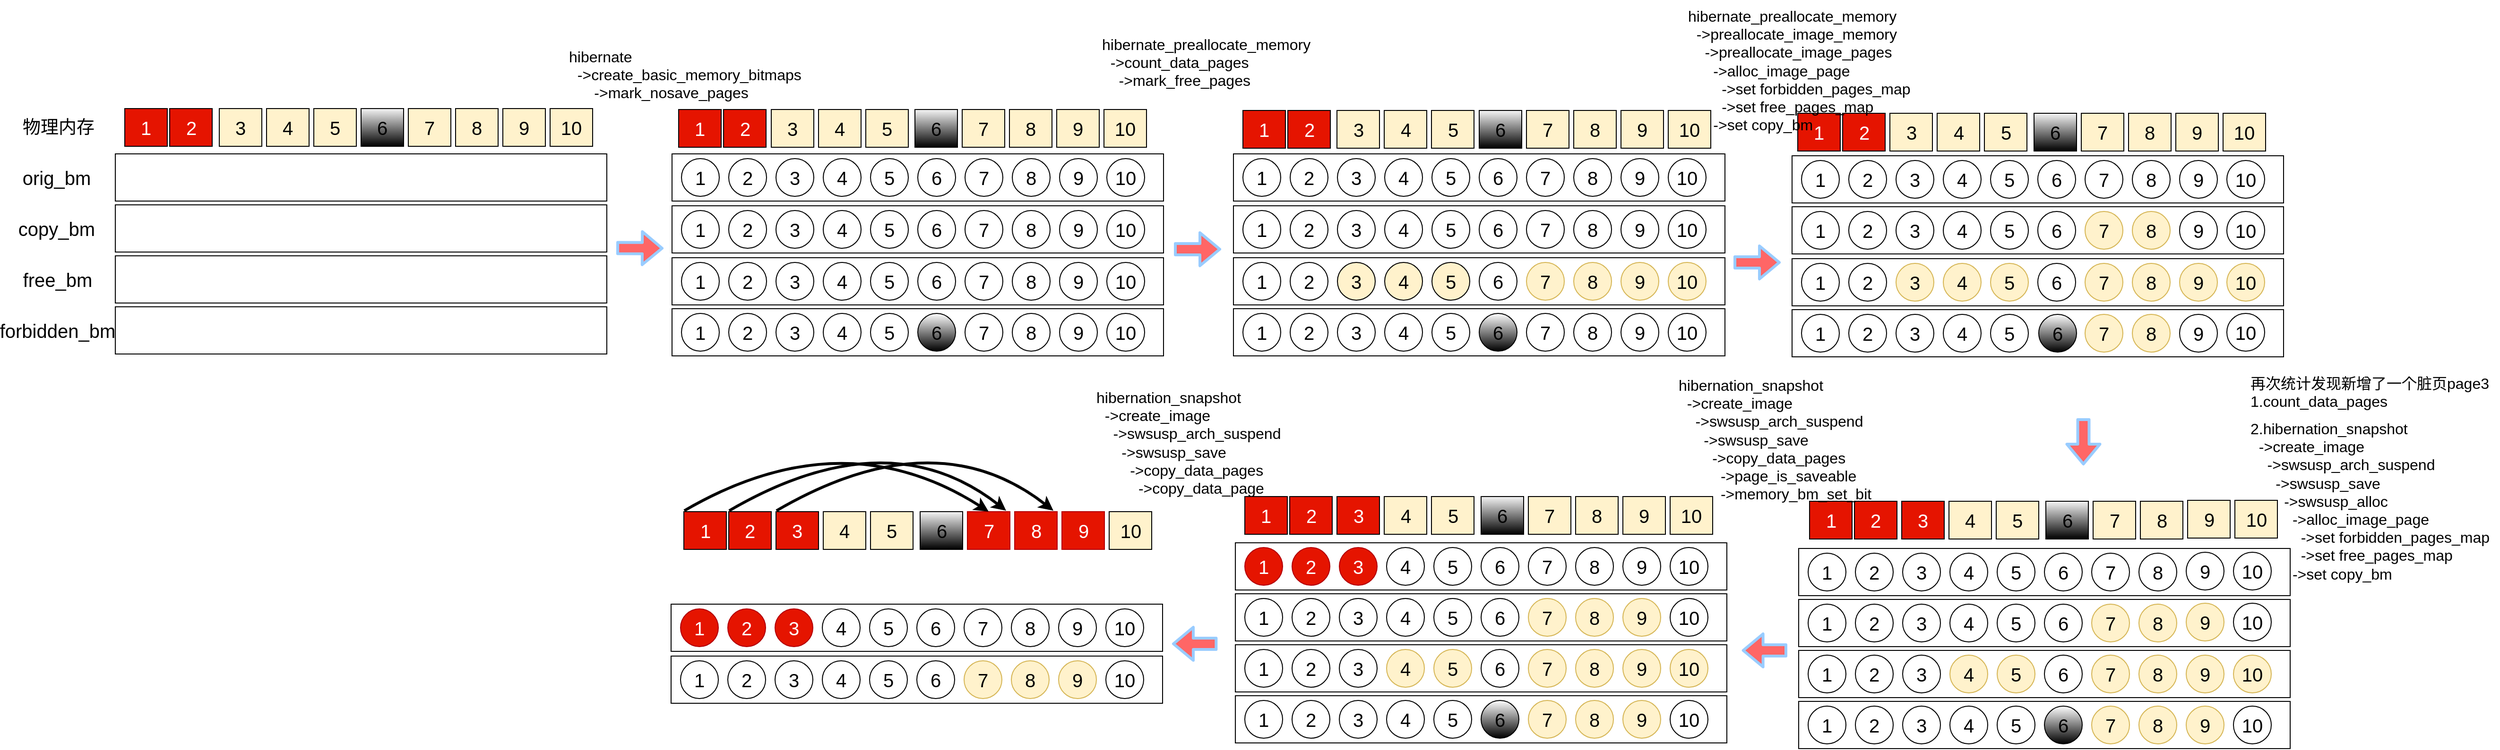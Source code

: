 <mxfile version="20.3.0" type="device"><diagram id="Lj2h1l6Xh5cc5tv6GIAK" name="Page-1"><mxGraphModel dx="2580" dy="1082" grid="1" gridSize="10" guides="1" tooltips="1" connect="1" arrows="1" fold="1" page="1" pageScale="1" pageWidth="850" pageHeight="1100" math="0" shadow="0"><root><mxCell id="0"/><mxCell id="1" parent="0"/><mxCell id="lmN-nKZEey8guEf3Q8my-1" value="" style="rounded=0;whiteSpace=wrap;html=1;fontSize=20;" parent="1" vertex="1"><mxGeometry x="169" y="190" width="520" height="50" as="geometry"/></mxCell><mxCell id="lmN-nKZEey8guEf3Q8my-4" value="1" style="ellipse;whiteSpace=wrap;html=1;aspect=fixed;fontSize=20;" parent="1" vertex="1"><mxGeometry x="179" y="195" width="40" height="40" as="geometry"/></mxCell><mxCell id="lmN-nKZEey8guEf3Q8my-5" value="2" style="ellipse;whiteSpace=wrap;html=1;aspect=fixed;fontSize=20;" parent="1" vertex="1"><mxGeometry x="229" y="195" width="40" height="40" as="geometry"/></mxCell><mxCell id="lmN-nKZEey8guEf3Q8my-15" value="" style="rounded=0;whiteSpace=wrap;html=1;fontSize=20;" parent="1" vertex="1"><mxGeometry x="169" y="245" width="520" height="50" as="geometry"/></mxCell><mxCell id="lmN-nKZEey8guEf3Q8my-16" value="1" style="ellipse;whiteSpace=wrap;html=1;aspect=fixed;fontSize=20;" parent="1" vertex="1"><mxGeometry x="179" y="250" width="40" height="40" as="geometry"/></mxCell><mxCell id="lmN-nKZEey8guEf3Q8my-17" value="2" style="ellipse;whiteSpace=wrap;html=1;aspect=fixed;fontSize=20;" parent="1" vertex="1"><mxGeometry x="229" y="250" width="40" height="40" as="geometry"/></mxCell><mxCell id="lmN-nKZEey8guEf3Q8my-18" value="3" style="ellipse;whiteSpace=wrap;html=1;aspect=fixed;fontSize=20;" parent="1" vertex="1"><mxGeometry x="279" y="250" width="40" height="40" as="geometry"/></mxCell><mxCell id="lmN-nKZEey8guEf3Q8my-19" value="4" style="ellipse;whiteSpace=wrap;html=1;aspect=fixed;fontSize=20;" parent="1" vertex="1"><mxGeometry x="329" y="250" width="40" height="40" as="geometry"/></mxCell><mxCell id="lmN-nKZEey8guEf3Q8my-20" value="5" style="ellipse;whiteSpace=wrap;html=1;aspect=fixed;fontSize=20;" parent="1" vertex="1"><mxGeometry x="379" y="250" width="40" height="40" as="geometry"/></mxCell><mxCell id="lmN-nKZEey8guEf3Q8my-21" value="6" style="ellipse;whiteSpace=wrap;html=1;aspect=fixed;fontSize=20;" parent="1" vertex="1"><mxGeometry x="429" y="250" width="40" height="40" as="geometry"/></mxCell><mxCell id="lmN-nKZEey8guEf3Q8my-22" value="7" style="ellipse;whiteSpace=wrap;html=1;aspect=fixed;fontSize=20;" parent="1" vertex="1"><mxGeometry x="479" y="250" width="40" height="40" as="geometry"/></mxCell><mxCell id="lmN-nKZEey8guEf3Q8my-23" value="8" style="ellipse;whiteSpace=wrap;html=1;aspect=fixed;fontSize=20;" parent="1" vertex="1"><mxGeometry x="529" y="250" width="40" height="40" as="geometry"/></mxCell><mxCell id="lmN-nKZEey8guEf3Q8my-24" value="9" style="ellipse;whiteSpace=wrap;html=1;aspect=fixed;fontSize=20;" parent="1" vertex="1"><mxGeometry x="579" y="250" width="40" height="40" as="geometry"/></mxCell><mxCell id="lmN-nKZEey8guEf3Q8my-25" value="10" style="ellipse;whiteSpace=wrap;html=1;aspect=fixed;fontSize=20;" parent="1" vertex="1"><mxGeometry x="629" y="250" width="40" height="40" as="geometry"/></mxCell><mxCell id="lmN-nKZEey8guEf3Q8my-26" value="" style="rounded=0;whiteSpace=wrap;html=1;fontSize=20;" parent="1" vertex="1"><mxGeometry x="169" y="300" width="520" height="50" as="geometry"/></mxCell><mxCell id="lmN-nKZEey8guEf3Q8my-27" value="1" style="ellipse;whiteSpace=wrap;html=1;aspect=fixed;fontSize=20;" parent="1" vertex="1"><mxGeometry x="179" y="305" width="40" height="40" as="geometry"/></mxCell><mxCell id="lmN-nKZEey8guEf3Q8my-28" value="2" style="ellipse;whiteSpace=wrap;html=1;aspect=fixed;fontSize=20;" parent="1" vertex="1"><mxGeometry x="229" y="305" width="40" height="40" as="geometry"/></mxCell><mxCell id="lmN-nKZEey8guEf3Q8my-29" value="3" style="ellipse;whiteSpace=wrap;html=1;aspect=fixed;fontSize=20;" parent="1" vertex="1"><mxGeometry x="279" y="305" width="40" height="40" as="geometry"/></mxCell><mxCell id="lmN-nKZEey8guEf3Q8my-30" value="4" style="ellipse;whiteSpace=wrap;html=1;aspect=fixed;fontSize=20;" parent="1" vertex="1"><mxGeometry x="329" y="305" width="40" height="40" as="geometry"/></mxCell><mxCell id="lmN-nKZEey8guEf3Q8my-31" value="5" style="ellipse;whiteSpace=wrap;html=1;aspect=fixed;fontSize=20;" parent="1" vertex="1"><mxGeometry x="379" y="305" width="40" height="40" as="geometry"/></mxCell><mxCell id="lmN-nKZEey8guEf3Q8my-32" value="6" style="ellipse;whiteSpace=wrap;html=1;aspect=fixed;fontSize=20;" parent="1" vertex="1"><mxGeometry x="429" y="305" width="40" height="40" as="geometry"/></mxCell><mxCell id="lmN-nKZEey8guEf3Q8my-37" value="" style="rounded=0;whiteSpace=wrap;html=1;fontSize=20;" parent="1" vertex="1"><mxGeometry x="169" y="354" width="520" height="50" as="geometry"/></mxCell><mxCell id="lmN-nKZEey8guEf3Q8my-38" value="1" style="ellipse;whiteSpace=wrap;html=1;aspect=fixed;fontSize=20;" parent="1" vertex="1"><mxGeometry x="179" y="359" width="40" height="40" as="geometry"/></mxCell><mxCell id="lmN-nKZEey8guEf3Q8my-39" value="2" style="ellipse;whiteSpace=wrap;html=1;aspect=fixed;fontSize=20;" parent="1" vertex="1"><mxGeometry x="229" y="359" width="40" height="40" as="geometry"/></mxCell><mxCell id="lmN-nKZEey8guEf3Q8my-40" value="3" style="ellipse;whiteSpace=wrap;html=1;aspect=fixed;fontSize=20;" parent="1" vertex="1"><mxGeometry x="279" y="359" width="40" height="40" as="geometry"/></mxCell><mxCell id="lmN-nKZEey8guEf3Q8my-41" value="4" style="ellipse;whiteSpace=wrap;html=1;aspect=fixed;fontSize=20;" parent="1" vertex="1"><mxGeometry x="329" y="359" width="40" height="40" as="geometry"/></mxCell><mxCell id="lmN-nKZEey8guEf3Q8my-42" value="5" style="ellipse;whiteSpace=wrap;html=1;aspect=fixed;fontSize=20;" parent="1" vertex="1"><mxGeometry x="379" y="359" width="40" height="40" as="geometry"/></mxCell><mxCell id="lmN-nKZEey8guEf3Q8my-44" value="7" style="ellipse;whiteSpace=wrap;html=1;aspect=fixed;fontSize=20;" parent="1" vertex="1"><mxGeometry x="479" y="359" width="40" height="40" as="geometry"/></mxCell><mxCell id="lmN-nKZEey8guEf3Q8my-45" value="8" style="ellipse;whiteSpace=wrap;html=1;aspect=fixed;fontSize=20;" parent="1" vertex="1"><mxGeometry x="529" y="359" width="40" height="40" as="geometry"/></mxCell><mxCell id="lmN-nKZEey8guEf3Q8my-46" value="9" style="ellipse;whiteSpace=wrap;html=1;aspect=fixed;fontSize=20;" parent="1" vertex="1"><mxGeometry x="579" y="359" width="40" height="40" as="geometry"/></mxCell><mxCell id="lmN-nKZEey8guEf3Q8my-47" value="10" style="ellipse;whiteSpace=wrap;html=1;aspect=fixed;fontSize=20;" parent="1" vertex="1"><mxGeometry x="629" y="359" width="40" height="40" as="geometry"/></mxCell><mxCell id="lmN-nKZEey8guEf3Q8my-64" value="3" style="ellipse;whiteSpace=wrap;html=1;aspect=fixed;fontSize=20;" parent="1" vertex="1"><mxGeometry x="279" y="195" width="40" height="40" as="geometry"/></mxCell><mxCell id="lmN-nKZEey8guEf3Q8my-65" value="4" style="ellipse;whiteSpace=wrap;html=1;aspect=fixed;fontSize=20;" parent="1" vertex="1"><mxGeometry x="329" y="195" width="40" height="40" as="geometry"/></mxCell><mxCell id="lmN-nKZEey8guEf3Q8my-66" value="5" style="ellipse;whiteSpace=wrap;html=1;aspect=fixed;fontSize=20;" parent="1" vertex="1"><mxGeometry x="379" y="195" width="40" height="40" as="geometry"/></mxCell><mxCell id="lmN-nKZEey8guEf3Q8my-67" value="6" style="ellipse;whiteSpace=wrap;html=1;aspect=fixed;fontSize=20;" parent="1" vertex="1"><mxGeometry x="429" y="195" width="40" height="40" as="geometry"/></mxCell><mxCell id="lmN-nKZEey8guEf3Q8my-68" value="7" style="ellipse;whiteSpace=wrap;html=1;aspect=fixed;fontSize=20;" parent="1" vertex="1"><mxGeometry x="479" y="195" width="40" height="40" as="geometry"/></mxCell><mxCell id="lmN-nKZEey8guEf3Q8my-69" value="8" style="ellipse;whiteSpace=wrap;html=1;aspect=fixed;fontSize=20;" parent="1" vertex="1"><mxGeometry x="529" y="195" width="40" height="40" as="geometry"/></mxCell><mxCell id="lmN-nKZEey8guEf3Q8my-70" value="9" style="ellipse;whiteSpace=wrap;html=1;aspect=fixed;fontSize=20;" parent="1" vertex="1"><mxGeometry x="579" y="195" width="40" height="40" as="geometry"/></mxCell><mxCell id="lmN-nKZEey8guEf3Q8my-71" value="10" style="ellipse;whiteSpace=wrap;html=1;aspect=fixed;fontSize=20;" parent="1" vertex="1"><mxGeometry x="629" y="195" width="40" height="40" as="geometry"/></mxCell><mxCell id="lmN-nKZEey8guEf3Q8my-72" value="7" style="ellipse;whiteSpace=wrap;html=1;aspect=fixed;fontSize=20;" parent="1" vertex="1"><mxGeometry x="479" y="305" width="40" height="40" as="geometry"/></mxCell><mxCell id="lmN-nKZEey8guEf3Q8my-73" value="8" style="ellipse;whiteSpace=wrap;html=1;aspect=fixed;fontSize=20;" parent="1" vertex="1"><mxGeometry x="529" y="305" width="40" height="40" as="geometry"/></mxCell><mxCell id="lmN-nKZEey8guEf3Q8my-74" value="9" style="ellipse;whiteSpace=wrap;html=1;aspect=fixed;fontSize=20;" parent="1" vertex="1"><mxGeometry x="579" y="305" width="40" height="40" as="geometry"/></mxCell><mxCell id="lmN-nKZEey8guEf3Q8my-75" value="10" style="ellipse;whiteSpace=wrap;html=1;aspect=fixed;fontSize=20;" parent="1" vertex="1"><mxGeometry x="629" y="305" width="40" height="40" as="geometry"/></mxCell><mxCell id="lmN-nKZEey8guEf3Q8my-76" value="&lt;font style=&quot;font-size: 16px;&quot;&gt;hibernate_preallocate_memory&lt;br&gt;&amp;nbsp; -&amp;gt;count_data_pages&lt;br&gt;&amp;nbsp; &amp;nbsp; -&amp;gt;mark_free_pages&lt;/font&gt;" style="text;whiteSpace=wrap;html=1;" parent="1" vertex="1"><mxGeometry x="622" y="58" width="280" height="68" as="geometry"/></mxCell><mxCell id="lmN-nKZEey8guEf3Q8my-77" value="" style="rounded=0;whiteSpace=wrap;html=1;fontSize=20;" parent="1" vertex="1"><mxGeometry x="763" y="190" width="520" height="50" as="geometry"/></mxCell><mxCell id="lmN-nKZEey8guEf3Q8my-78" value="1" style="ellipse;whiteSpace=wrap;html=1;aspect=fixed;fontSize=20;" parent="1" vertex="1"><mxGeometry x="773" y="195" width="40" height="40" as="geometry"/></mxCell><mxCell id="lmN-nKZEey8guEf3Q8my-79" value="2" style="ellipse;whiteSpace=wrap;html=1;aspect=fixed;fontSize=20;" parent="1" vertex="1"><mxGeometry x="823" y="195" width="40" height="40" as="geometry"/></mxCell><mxCell id="lmN-nKZEey8guEf3Q8my-80" value="" style="rounded=0;whiteSpace=wrap;html=1;fontSize=20;" parent="1" vertex="1"><mxGeometry x="763" y="245" width="520" height="50" as="geometry"/></mxCell><mxCell id="lmN-nKZEey8guEf3Q8my-81" value="1" style="ellipse;whiteSpace=wrap;html=1;aspect=fixed;fontSize=20;" parent="1" vertex="1"><mxGeometry x="773" y="250" width="40" height="40" as="geometry"/></mxCell><mxCell id="lmN-nKZEey8guEf3Q8my-82" value="2" style="ellipse;whiteSpace=wrap;html=1;aspect=fixed;fontSize=20;" parent="1" vertex="1"><mxGeometry x="823" y="250" width="40" height="40" as="geometry"/></mxCell><mxCell id="lmN-nKZEey8guEf3Q8my-83" value="3" style="ellipse;whiteSpace=wrap;html=1;aspect=fixed;fontSize=20;" parent="1" vertex="1"><mxGeometry x="873" y="250" width="40" height="40" as="geometry"/></mxCell><mxCell id="lmN-nKZEey8guEf3Q8my-84" value="4" style="ellipse;whiteSpace=wrap;html=1;aspect=fixed;fontSize=20;" parent="1" vertex="1"><mxGeometry x="923" y="250" width="40" height="40" as="geometry"/></mxCell><mxCell id="lmN-nKZEey8guEf3Q8my-85" value="5" style="ellipse;whiteSpace=wrap;html=1;aspect=fixed;fontSize=20;" parent="1" vertex="1"><mxGeometry x="973" y="250" width="40" height="40" as="geometry"/></mxCell><mxCell id="lmN-nKZEey8guEf3Q8my-86" value="6" style="ellipse;whiteSpace=wrap;html=1;aspect=fixed;fontSize=20;" parent="1" vertex="1"><mxGeometry x="1023" y="250" width="40" height="40" as="geometry"/></mxCell><mxCell id="lmN-nKZEey8guEf3Q8my-87" value="7" style="ellipse;whiteSpace=wrap;html=1;aspect=fixed;fontSize=20;" parent="1" vertex="1"><mxGeometry x="1073" y="250" width="40" height="40" as="geometry"/></mxCell><mxCell id="lmN-nKZEey8guEf3Q8my-88" value="8" style="ellipse;whiteSpace=wrap;html=1;aspect=fixed;fontSize=20;" parent="1" vertex="1"><mxGeometry x="1123" y="250" width="40" height="40" as="geometry"/></mxCell><mxCell id="lmN-nKZEey8guEf3Q8my-89" value="9" style="ellipse;whiteSpace=wrap;html=1;aspect=fixed;fontSize=20;" parent="1" vertex="1"><mxGeometry x="1173" y="250" width="40" height="40" as="geometry"/></mxCell><mxCell id="lmN-nKZEey8guEf3Q8my-90" value="10" style="ellipse;whiteSpace=wrap;html=1;aspect=fixed;fontSize=20;" parent="1" vertex="1"><mxGeometry x="1223" y="250" width="40" height="40" as="geometry"/></mxCell><mxCell id="lmN-nKZEey8guEf3Q8my-91" value="" style="rounded=0;whiteSpace=wrap;html=1;fontSize=20;" parent="1" vertex="1"><mxGeometry x="763" y="300" width="520" height="50" as="geometry"/></mxCell><mxCell id="lmN-nKZEey8guEf3Q8my-92" value="1" style="ellipse;whiteSpace=wrap;html=1;aspect=fixed;fontSize=20;" parent="1" vertex="1"><mxGeometry x="773" y="305" width="40" height="40" as="geometry"/></mxCell><mxCell id="lmN-nKZEey8guEf3Q8my-93" value="2" style="ellipse;whiteSpace=wrap;html=1;aspect=fixed;fontSize=20;" parent="1" vertex="1"><mxGeometry x="823" y="305" width="40" height="40" as="geometry"/></mxCell><mxCell id="lmN-nKZEey8guEf3Q8my-94" value="3" style="ellipse;whiteSpace=wrap;html=1;aspect=fixed;fontSize=20;fillColor=#FFF2CC;" parent="1" vertex="1"><mxGeometry x="873" y="305" width="40" height="40" as="geometry"/></mxCell><mxCell id="lmN-nKZEey8guEf3Q8my-95" value="4" style="ellipse;whiteSpace=wrap;html=1;aspect=fixed;fontSize=20;fillColor=#FFF2CC;" parent="1" vertex="1"><mxGeometry x="923" y="305" width="40" height="40" as="geometry"/></mxCell><mxCell id="lmN-nKZEey8guEf3Q8my-96" value="5" style="ellipse;whiteSpace=wrap;html=1;aspect=fixed;fontSize=20;fillColor=#FFF2CC;" parent="1" vertex="1"><mxGeometry x="973" y="305" width="40" height="40" as="geometry"/></mxCell><mxCell id="lmN-nKZEey8guEf3Q8my-97" value="6" style="ellipse;whiteSpace=wrap;html=1;aspect=fixed;fontSize=20;" parent="1" vertex="1"><mxGeometry x="1023" y="305" width="40" height="40" as="geometry"/></mxCell><mxCell id="lmN-nKZEey8guEf3Q8my-98" value="" style="rounded=0;whiteSpace=wrap;html=1;fontSize=20;" parent="1" vertex="1"><mxGeometry x="763" y="354" width="520" height="50" as="geometry"/></mxCell><mxCell id="lmN-nKZEey8guEf3Q8my-99" value="1" style="ellipse;whiteSpace=wrap;html=1;aspect=fixed;fontSize=20;" parent="1" vertex="1"><mxGeometry x="773" y="359" width="40" height="40" as="geometry"/></mxCell><mxCell id="lmN-nKZEey8guEf3Q8my-100" value="2" style="ellipse;whiteSpace=wrap;html=1;aspect=fixed;fontSize=20;" parent="1" vertex="1"><mxGeometry x="823" y="359" width="40" height="40" as="geometry"/></mxCell><mxCell id="lmN-nKZEey8guEf3Q8my-101" value="3" style="ellipse;whiteSpace=wrap;html=1;aspect=fixed;fontSize=20;" parent="1" vertex="1"><mxGeometry x="873" y="359" width="40" height="40" as="geometry"/></mxCell><mxCell id="lmN-nKZEey8guEf3Q8my-102" value="4" style="ellipse;whiteSpace=wrap;html=1;aspect=fixed;fontSize=20;" parent="1" vertex="1"><mxGeometry x="923" y="359" width="40" height="40" as="geometry"/></mxCell><mxCell id="lmN-nKZEey8guEf3Q8my-103" value="5" style="ellipse;whiteSpace=wrap;html=1;aspect=fixed;fontSize=20;" parent="1" vertex="1"><mxGeometry x="973" y="359" width="40" height="40" as="geometry"/></mxCell><mxCell id="lmN-nKZEey8guEf3Q8my-105" value="7" style="ellipse;whiteSpace=wrap;html=1;aspect=fixed;fontSize=20;" parent="1" vertex="1"><mxGeometry x="1073" y="359" width="40" height="40" as="geometry"/></mxCell><mxCell id="lmN-nKZEey8guEf3Q8my-106" value="8" style="ellipse;whiteSpace=wrap;html=1;aspect=fixed;fontSize=20;" parent="1" vertex="1"><mxGeometry x="1123" y="359" width="40" height="40" as="geometry"/></mxCell><mxCell id="lmN-nKZEey8guEf3Q8my-107" value="9" style="ellipse;whiteSpace=wrap;html=1;aspect=fixed;fontSize=20;" parent="1" vertex="1"><mxGeometry x="1173" y="359" width="40" height="40" as="geometry"/></mxCell><mxCell id="lmN-nKZEey8guEf3Q8my-108" value="10" style="ellipse;whiteSpace=wrap;html=1;aspect=fixed;fontSize=20;" parent="1" vertex="1"><mxGeometry x="1223" y="359" width="40" height="40" as="geometry"/></mxCell><mxCell id="lmN-nKZEey8guEf3Q8my-120" value="3" style="ellipse;whiteSpace=wrap;html=1;aspect=fixed;fontSize=20;" parent="1" vertex="1"><mxGeometry x="873" y="195" width="40" height="40" as="geometry"/></mxCell><mxCell id="lmN-nKZEey8guEf3Q8my-121" value="4" style="ellipse;whiteSpace=wrap;html=1;aspect=fixed;fontSize=20;" parent="1" vertex="1"><mxGeometry x="923" y="195" width="40" height="40" as="geometry"/></mxCell><mxCell id="lmN-nKZEey8guEf3Q8my-122" value="5" style="ellipse;whiteSpace=wrap;html=1;aspect=fixed;fontSize=20;" parent="1" vertex="1"><mxGeometry x="973" y="195" width="40" height="40" as="geometry"/></mxCell><mxCell id="lmN-nKZEey8guEf3Q8my-123" value="6" style="ellipse;whiteSpace=wrap;html=1;aspect=fixed;fontSize=20;" parent="1" vertex="1"><mxGeometry x="1023" y="195" width="40" height="40" as="geometry"/></mxCell><mxCell id="lmN-nKZEey8guEf3Q8my-124" value="7" style="ellipse;whiteSpace=wrap;html=1;aspect=fixed;fontSize=20;" parent="1" vertex="1"><mxGeometry x="1073" y="195" width="40" height="40" as="geometry"/></mxCell><mxCell id="lmN-nKZEey8guEf3Q8my-125" value="8" style="ellipse;whiteSpace=wrap;html=1;aspect=fixed;fontSize=20;" parent="1" vertex="1"><mxGeometry x="1123" y="195" width="40" height="40" as="geometry"/></mxCell><mxCell id="lmN-nKZEey8guEf3Q8my-126" value="9" style="ellipse;whiteSpace=wrap;html=1;aspect=fixed;fontSize=20;" parent="1" vertex="1"><mxGeometry x="1173" y="195" width="40" height="40" as="geometry"/></mxCell><mxCell id="lmN-nKZEey8guEf3Q8my-127" value="10" style="ellipse;whiteSpace=wrap;html=1;aspect=fixed;fontSize=20;" parent="1" vertex="1"><mxGeometry x="1223" y="195" width="40" height="40" as="geometry"/></mxCell><mxCell id="lmN-nKZEey8guEf3Q8my-132" value="7" style="ellipse;whiteSpace=wrap;html=1;aspect=fixed;fillColor=#fff2cc;strokeColor=#d6b656;fontSize=20;" parent="1" vertex="1"><mxGeometry x="1073" y="305" width="40" height="40" as="geometry"/></mxCell><mxCell id="lmN-nKZEey8guEf3Q8my-133" value="8" style="ellipse;whiteSpace=wrap;html=1;aspect=fixed;fillColor=#fff2cc;strokeColor=#d6b656;fontSize=20;" parent="1" vertex="1"><mxGeometry x="1123" y="305" width="40" height="40" as="geometry"/></mxCell><mxCell id="lmN-nKZEey8guEf3Q8my-134" value="9" style="ellipse;whiteSpace=wrap;html=1;aspect=fixed;fillColor=#fff2cc;strokeColor=#d6b656;fontSize=20;" parent="1" vertex="1"><mxGeometry x="1173" y="305" width="40" height="40" as="geometry"/></mxCell><mxCell id="lmN-nKZEey8guEf3Q8my-135" value="10" style="ellipse;whiteSpace=wrap;html=1;aspect=fixed;fillColor=#fff2cc;strokeColor=#d6b656;fontSize=20;" parent="1" vertex="1"><mxGeometry x="1223" y="305" width="40" height="40" as="geometry"/></mxCell><mxCell id="lmN-nKZEey8guEf3Q8my-136" value="" style="rounded=0;whiteSpace=wrap;html=1;fontSize=20;" parent="1" vertex="1"><mxGeometry x="1354" y="192" width="520" height="50" as="geometry"/></mxCell><mxCell id="lmN-nKZEey8guEf3Q8my-137" value="1" style="ellipse;whiteSpace=wrap;html=1;aspect=fixed;fontSize=20;" parent="1" vertex="1"><mxGeometry x="1364" y="197" width="40" height="40" as="geometry"/></mxCell><mxCell id="lmN-nKZEey8guEf3Q8my-138" value="2" style="ellipse;whiteSpace=wrap;html=1;aspect=fixed;fontSize=20;" parent="1" vertex="1"><mxGeometry x="1414" y="197" width="40" height="40" as="geometry"/></mxCell><mxCell id="lmN-nKZEey8guEf3Q8my-139" value="" style="rounded=0;whiteSpace=wrap;html=1;fontSize=20;" parent="1" vertex="1"><mxGeometry x="1354" y="246" width="520" height="50" as="geometry"/></mxCell><mxCell id="lmN-nKZEey8guEf3Q8my-140" value="1" style="ellipse;whiteSpace=wrap;html=1;aspect=fixed;fontSize=20;" parent="1" vertex="1"><mxGeometry x="1364" y="251" width="40" height="40" as="geometry"/></mxCell><mxCell id="lmN-nKZEey8guEf3Q8my-141" value="2" style="ellipse;whiteSpace=wrap;html=1;aspect=fixed;fontSize=20;" parent="1" vertex="1"><mxGeometry x="1414" y="251" width="40" height="40" as="geometry"/></mxCell><mxCell id="lmN-nKZEey8guEf3Q8my-142" value="3" style="ellipse;whiteSpace=wrap;html=1;aspect=fixed;fontSize=20;" parent="1" vertex="1"><mxGeometry x="1464" y="251" width="40" height="40" as="geometry"/></mxCell><mxCell id="lmN-nKZEey8guEf3Q8my-143" value="4" style="ellipse;whiteSpace=wrap;html=1;aspect=fixed;fontSize=20;" parent="1" vertex="1"><mxGeometry x="1514" y="251" width="40" height="40" as="geometry"/></mxCell><mxCell id="lmN-nKZEey8guEf3Q8my-144" value="5" style="ellipse;whiteSpace=wrap;html=1;aspect=fixed;fontSize=20;" parent="1" vertex="1"><mxGeometry x="1564" y="251" width="40" height="40" as="geometry"/></mxCell><mxCell id="lmN-nKZEey8guEf3Q8my-145" value="6" style="ellipse;whiteSpace=wrap;html=1;aspect=fixed;fontSize=20;" parent="1" vertex="1"><mxGeometry x="1614" y="251" width="40" height="40" as="geometry"/></mxCell><mxCell id="lmN-nKZEey8guEf3Q8my-146" value="7" style="ellipse;whiteSpace=wrap;html=1;aspect=fixed;fillColor=#fff2cc;strokeColor=#d6b656;fontSize=20;" parent="1" vertex="1"><mxGeometry x="1664" y="251" width="40" height="40" as="geometry"/></mxCell><mxCell id="lmN-nKZEey8guEf3Q8my-147" value="8" style="ellipse;whiteSpace=wrap;html=1;aspect=fixed;fillColor=#fff2cc;strokeColor=#d6b656;fontSize=20;" parent="1" vertex="1"><mxGeometry x="1714" y="251" width="40" height="40" as="geometry"/></mxCell><mxCell id="lmN-nKZEey8guEf3Q8my-148" value="9" style="ellipse;whiteSpace=wrap;html=1;aspect=fixed;fontSize=20;" parent="1" vertex="1"><mxGeometry x="1764" y="251" width="40" height="40" as="geometry"/></mxCell><mxCell id="lmN-nKZEey8guEf3Q8my-149" value="10" style="ellipse;whiteSpace=wrap;html=1;aspect=fixed;fontSize=20;" parent="1" vertex="1"><mxGeometry x="1814" y="251" width="40" height="40" as="geometry"/></mxCell><mxCell id="lmN-nKZEey8guEf3Q8my-150" value="" style="rounded=0;whiteSpace=wrap;html=1;fontSize=20;" parent="1" vertex="1"><mxGeometry x="1354" y="301" width="520" height="50" as="geometry"/></mxCell><mxCell id="lmN-nKZEey8guEf3Q8my-151" value="1" style="ellipse;whiteSpace=wrap;html=1;aspect=fixed;fontSize=20;" parent="1" vertex="1"><mxGeometry x="1364" y="306" width="40" height="40" as="geometry"/></mxCell><mxCell id="lmN-nKZEey8guEf3Q8my-152" value="2" style="ellipse;whiteSpace=wrap;html=1;aspect=fixed;fontSize=20;" parent="1" vertex="1"><mxGeometry x="1414" y="306" width="40" height="40" as="geometry"/></mxCell><mxCell id="lmN-nKZEey8guEf3Q8my-153" value="3" style="ellipse;whiteSpace=wrap;html=1;aspect=fixed;fontSize=20;fillColor=#FFF2CC;strokeColor=#D6B656;" parent="1" vertex="1"><mxGeometry x="1464" y="306" width="40" height="40" as="geometry"/></mxCell><mxCell id="lmN-nKZEey8guEf3Q8my-154" value="4" style="ellipse;whiteSpace=wrap;html=1;aspect=fixed;fontSize=20;fillColor=#FFF2CC;strokeColor=#D6B656;" parent="1" vertex="1"><mxGeometry x="1514" y="306" width="40" height="40" as="geometry"/></mxCell><mxCell id="lmN-nKZEey8guEf3Q8my-155" value="5" style="ellipse;whiteSpace=wrap;html=1;aspect=fixed;fontSize=20;fillColor=#FFF2CC;strokeColor=#D6B656;" parent="1" vertex="1"><mxGeometry x="1564" y="306" width="40" height="40" as="geometry"/></mxCell><mxCell id="lmN-nKZEey8guEf3Q8my-156" value="6" style="ellipse;whiteSpace=wrap;html=1;aspect=fixed;fontSize=20;" parent="1" vertex="1"><mxGeometry x="1614" y="306" width="40" height="40" as="geometry"/></mxCell><mxCell id="lmN-nKZEey8guEf3Q8my-157" value="" style="rounded=0;whiteSpace=wrap;html=1;fontSize=20;" parent="1" vertex="1"><mxGeometry x="1354" y="355" width="520" height="50" as="geometry"/></mxCell><mxCell id="lmN-nKZEey8guEf3Q8my-158" value="1" style="ellipse;whiteSpace=wrap;html=1;aspect=fixed;fontSize=20;" parent="1" vertex="1"><mxGeometry x="1364" y="360" width="40" height="40" as="geometry"/></mxCell><mxCell id="lmN-nKZEey8guEf3Q8my-159" value="2" style="ellipse;whiteSpace=wrap;html=1;aspect=fixed;fontSize=20;" parent="1" vertex="1"><mxGeometry x="1414" y="360" width="40" height="40" as="geometry"/></mxCell><mxCell id="lmN-nKZEey8guEf3Q8my-160" value="3" style="ellipse;whiteSpace=wrap;html=1;aspect=fixed;fontSize=20;" parent="1" vertex="1"><mxGeometry x="1464" y="360" width="40" height="40" as="geometry"/></mxCell><mxCell id="lmN-nKZEey8guEf3Q8my-161" value="4" style="ellipse;whiteSpace=wrap;html=1;aspect=fixed;fontSize=20;" parent="1" vertex="1"><mxGeometry x="1514" y="360" width="40" height="40" as="geometry"/></mxCell><mxCell id="lmN-nKZEey8guEf3Q8my-162" value="5" style="ellipse;whiteSpace=wrap;html=1;aspect=fixed;fontSize=20;" parent="1" vertex="1"><mxGeometry x="1564" y="360" width="40" height="40" as="geometry"/></mxCell><mxCell id="lmN-nKZEey8guEf3Q8my-164" value="7" style="ellipse;whiteSpace=wrap;html=1;aspect=fixed;fillColor=#fff2cc;strokeColor=#d6b656;fontSize=20;" parent="1" vertex="1"><mxGeometry x="1664" y="360" width="40" height="40" as="geometry"/></mxCell><mxCell id="lmN-nKZEey8guEf3Q8my-165" value="8" style="ellipse;whiteSpace=wrap;html=1;aspect=fixed;fillColor=#fff2cc;strokeColor=#d6b656;fontSize=20;" parent="1" vertex="1"><mxGeometry x="1714" y="360" width="40" height="40" as="geometry"/></mxCell><mxCell id="lmN-nKZEey8guEf3Q8my-166" value="9" style="ellipse;whiteSpace=wrap;html=1;aspect=fixed;fontSize=20;" parent="1" vertex="1"><mxGeometry x="1764" y="360" width="40" height="40" as="geometry"/></mxCell><mxCell id="lmN-nKZEey8guEf3Q8my-167" value="10" style="ellipse;whiteSpace=wrap;html=1;aspect=fixed;fontSize=20;" parent="1" vertex="1"><mxGeometry x="1814" y="359" width="40" height="40" as="geometry"/></mxCell><mxCell id="lmN-nKZEey8guEf3Q8my-179" value="3" style="ellipse;whiteSpace=wrap;html=1;aspect=fixed;fontSize=20;" parent="1" vertex="1"><mxGeometry x="1464" y="197" width="40" height="40" as="geometry"/></mxCell><mxCell id="lmN-nKZEey8guEf3Q8my-180" value="4" style="ellipse;whiteSpace=wrap;html=1;aspect=fixed;fontSize=20;" parent="1" vertex="1"><mxGeometry x="1514" y="197" width="40" height="40" as="geometry"/></mxCell><mxCell id="lmN-nKZEey8guEf3Q8my-181" value="5" style="ellipse;whiteSpace=wrap;html=1;aspect=fixed;fontSize=20;" parent="1" vertex="1"><mxGeometry x="1564" y="197" width="40" height="40" as="geometry"/></mxCell><mxCell id="lmN-nKZEey8guEf3Q8my-182" value="6" style="ellipse;whiteSpace=wrap;html=1;aspect=fixed;fontSize=20;" parent="1" vertex="1"><mxGeometry x="1614" y="197" width="40" height="40" as="geometry"/></mxCell><mxCell id="lmN-nKZEey8guEf3Q8my-183" value="7" style="ellipse;whiteSpace=wrap;html=1;aspect=fixed;fontSize=20;" parent="1" vertex="1"><mxGeometry x="1664" y="197" width="40" height="40" as="geometry"/></mxCell><mxCell id="lmN-nKZEey8guEf3Q8my-184" value="8" style="ellipse;whiteSpace=wrap;html=1;aspect=fixed;fontSize=20;" parent="1" vertex="1"><mxGeometry x="1714" y="197" width="40" height="40" as="geometry"/></mxCell><mxCell id="lmN-nKZEey8guEf3Q8my-185" value="9" style="ellipse;whiteSpace=wrap;html=1;aspect=fixed;fontSize=20;" parent="1" vertex="1"><mxGeometry x="1764" y="197" width="40" height="40" as="geometry"/></mxCell><mxCell id="lmN-nKZEey8guEf3Q8my-186" value="10" style="ellipse;whiteSpace=wrap;html=1;aspect=fixed;fontSize=20;" parent="1" vertex="1"><mxGeometry x="1814" y="197" width="40" height="40" as="geometry"/></mxCell><mxCell id="lmN-nKZEey8guEf3Q8my-187" value="7" style="ellipse;whiteSpace=wrap;html=1;aspect=fixed;fillColor=#fff2cc;strokeColor=#d6b656;fontSize=20;" parent="1" vertex="1"><mxGeometry x="1664" y="306" width="40" height="40" as="geometry"/></mxCell><mxCell id="lmN-nKZEey8guEf3Q8my-188" value="8" style="ellipse;whiteSpace=wrap;html=1;aspect=fixed;fillColor=#fff2cc;strokeColor=#d6b656;fontSize=20;" parent="1" vertex="1"><mxGeometry x="1714" y="306" width="40" height="40" as="geometry"/></mxCell><mxCell id="lmN-nKZEey8guEf3Q8my-189" value="9" style="ellipse;whiteSpace=wrap;html=1;aspect=fixed;fillColor=#fff2cc;strokeColor=#d6b656;fontSize=20;" parent="1" vertex="1"><mxGeometry x="1764" y="306" width="40" height="40" as="geometry"/></mxCell><mxCell id="lmN-nKZEey8guEf3Q8my-190" value="10" style="ellipse;whiteSpace=wrap;html=1;aspect=fixed;fillColor=#fff2cc;strokeColor=#d6b656;fontSize=20;" parent="1" vertex="1"><mxGeometry x="1814" y="306" width="40" height="40" as="geometry"/></mxCell><mxCell id="lmN-nKZEey8guEf3Q8my-192" value="" style="rounded=0;whiteSpace=wrap;html=1;fontSize=20;" parent="1" vertex="1"><mxGeometry x="1361" y="608" width="520" height="50" as="geometry"/></mxCell><mxCell id="lmN-nKZEey8guEf3Q8my-193" value="1" style="ellipse;whiteSpace=wrap;html=1;aspect=fixed;fontSize=20;" parent="1" vertex="1"><mxGeometry x="1371" y="613" width="40" height="40" as="geometry"/></mxCell><mxCell id="lmN-nKZEey8guEf3Q8my-194" value="2" style="ellipse;whiteSpace=wrap;html=1;aspect=fixed;fontSize=20;" parent="1" vertex="1"><mxGeometry x="1421" y="613" width="40" height="40" as="geometry"/></mxCell><mxCell id="lmN-nKZEey8guEf3Q8my-195" value="" style="rounded=0;whiteSpace=wrap;html=1;fontSize=20;" parent="1" vertex="1"><mxGeometry x="1361" y="662" width="520" height="50" as="geometry"/></mxCell><mxCell id="lmN-nKZEey8guEf3Q8my-196" value="1" style="ellipse;whiteSpace=wrap;html=1;aspect=fixed;fontSize=20;" parent="1" vertex="1"><mxGeometry x="1371" y="667" width="40" height="40" as="geometry"/></mxCell><mxCell id="lmN-nKZEey8guEf3Q8my-197" value="2" style="ellipse;whiteSpace=wrap;html=1;aspect=fixed;fontSize=20;" parent="1" vertex="1"><mxGeometry x="1421" y="667" width="40" height="40" as="geometry"/></mxCell><mxCell id="lmN-nKZEey8guEf3Q8my-198" value="3" style="ellipse;whiteSpace=wrap;html=1;aspect=fixed;fontSize=20;" parent="1" vertex="1"><mxGeometry x="1471" y="667" width="40" height="40" as="geometry"/></mxCell><mxCell id="lmN-nKZEey8guEf3Q8my-199" value="4" style="ellipse;whiteSpace=wrap;html=1;aspect=fixed;fontSize=20;" parent="1" vertex="1"><mxGeometry x="1521" y="667" width="40" height="40" as="geometry"/></mxCell><mxCell id="lmN-nKZEey8guEf3Q8my-200" value="5" style="ellipse;whiteSpace=wrap;html=1;aspect=fixed;fontSize=20;" parent="1" vertex="1"><mxGeometry x="1571" y="667" width="40" height="40" as="geometry"/></mxCell><mxCell id="lmN-nKZEey8guEf3Q8my-201" value="6" style="ellipse;whiteSpace=wrap;html=1;aspect=fixed;fontSize=20;" parent="1" vertex="1"><mxGeometry x="1621" y="667" width="40" height="40" as="geometry"/></mxCell><mxCell id="lmN-nKZEey8guEf3Q8my-202" value="7" style="ellipse;whiteSpace=wrap;html=1;aspect=fixed;fillColor=#fff2cc;strokeColor=#d6b656;fontSize=20;" parent="1" vertex="1"><mxGeometry x="1671" y="667" width="40" height="40" as="geometry"/></mxCell><mxCell id="lmN-nKZEey8guEf3Q8my-203" value="8" style="ellipse;whiteSpace=wrap;html=1;aspect=fixed;fillColor=#fff2cc;strokeColor=#d6b656;fontSize=20;" parent="1" vertex="1"><mxGeometry x="1721" y="667" width="40" height="40" as="geometry"/></mxCell><mxCell id="lmN-nKZEey8guEf3Q8my-204" value="9" style="ellipse;whiteSpace=wrap;html=1;aspect=fixed;fillColor=#fff2cc;strokeColor=#d6b656;fontSize=20;" parent="1" vertex="1"><mxGeometry x="1771" y="666" width="40" height="40" as="geometry"/></mxCell><mxCell id="lmN-nKZEey8guEf3Q8my-205" value="10" style="ellipse;whiteSpace=wrap;html=1;aspect=fixed;fontSize=20;" parent="1" vertex="1"><mxGeometry x="1821" y="666" width="40" height="40" as="geometry"/></mxCell><mxCell id="lmN-nKZEey8guEf3Q8my-206" value="" style="rounded=0;whiteSpace=wrap;html=1;fontSize=20;" parent="1" vertex="1"><mxGeometry x="1361" y="716" width="520" height="50" as="geometry"/></mxCell><mxCell id="lmN-nKZEey8guEf3Q8my-207" value="1" style="ellipse;whiteSpace=wrap;html=1;aspect=fixed;fontSize=20;" parent="1" vertex="1"><mxGeometry x="1371" y="721" width="40" height="40" as="geometry"/></mxCell><mxCell id="lmN-nKZEey8guEf3Q8my-208" value="2" style="ellipse;whiteSpace=wrap;html=1;aspect=fixed;fontSize=20;" parent="1" vertex="1"><mxGeometry x="1421" y="721" width="40" height="40" as="geometry"/></mxCell><mxCell id="lmN-nKZEey8guEf3Q8my-209" value="3" style="ellipse;whiteSpace=wrap;html=1;aspect=fixed;fontSize=20;fillColor=#FFFFFF;strokeColor=#000000;" parent="1" vertex="1"><mxGeometry x="1471" y="721" width="40" height="40" as="geometry"/></mxCell><mxCell id="lmN-nKZEey8guEf3Q8my-210" value="4" style="ellipse;whiteSpace=wrap;html=1;aspect=fixed;fontSize=20;fillColor=#FFF2CC;strokeColor=#D6B656;" parent="1" vertex="1"><mxGeometry x="1521" y="721" width="40" height="40" as="geometry"/></mxCell><mxCell id="lmN-nKZEey8guEf3Q8my-211" value="5" style="ellipse;whiteSpace=wrap;html=1;aspect=fixed;fontSize=20;fillColor=#FFF2CC;strokeColor=#D6B656;" parent="1" vertex="1"><mxGeometry x="1571" y="721" width="40" height="40" as="geometry"/></mxCell><mxCell id="lmN-nKZEey8guEf3Q8my-212" value="6" style="ellipse;whiteSpace=wrap;html=1;aspect=fixed;fontSize=20;" parent="1" vertex="1"><mxGeometry x="1621" y="721" width="40" height="40" as="geometry"/></mxCell><mxCell id="lmN-nKZEey8guEf3Q8my-213" value="" style="rounded=0;whiteSpace=wrap;html=1;fontSize=20;" parent="1" vertex="1"><mxGeometry x="1361" y="770" width="520" height="50" as="geometry"/></mxCell><mxCell id="lmN-nKZEey8guEf3Q8my-214" value="1" style="ellipse;whiteSpace=wrap;html=1;aspect=fixed;fontSize=20;" parent="1" vertex="1"><mxGeometry x="1371" y="775" width="40" height="40" as="geometry"/></mxCell><mxCell id="lmN-nKZEey8guEf3Q8my-215" value="2" style="ellipse;whiteSpace=wrap;html=1;aspect=fixed;fontSize=20;" parent="1" vertex="1"><mxGeometry x="1421" y="775" width="40" height="40" as="geometry"/></mxCell><mxCell id="lmN-nKZEey8guEf3Q8my-216" value="3" style="ellipse;whiteSpace=wrap;html=1;aspect=fixed;fontSize=20;" parent="1" vertex="1"><mxGeometry x="1471" y="775" width="40" height="40" as="geometry"/></mxCell><mxCell id="lmN-nKZEey8guEf3Q8my-217" value="4" style="ellipse;whiteSpace=wrap;html=1;aspect=fixed;fontSize=20;" parent="1" vertex="1"><mxGeometry x="1521" y="775" width="40" height="40" as="geometry"/></mxCell><mxCell id="lmN-nKZEey8guEf3Q8my-218" value="5" style="ellipse;whiteSpace=wrap;html=1;aspect=fixed;fontSize=20;" parent="1" vertex="1"><mxGeometry x="1571" y="775" width="40" height="40" as="geometry"/></mxCell><mxCell id="lmN-nKZEey8guEf3Q8my-220" value="7" style="ellipse;whiteSpace=wrap;html=1;aspect=fixed;fillColor=#fff2cc;strokeColor=#d6b656;fontSize=20;" parent="1" vertex="1"><mxGeometry x="1671" y="775" width="40" height="40" as="geometry"/></mxCell><mxCell id="lmN-nKZEey8guEf3Q8my-221" value="8" style="ellipse;whiteSpace=wrap;html=1;aspect=fixed;fillColor=#fff2cc;strokeColor=#d6b656;fontSize=20;" parent="1" vertex="1"><mxGeometry x="1721" y="775" width="40" height="40" as="geometry"/></mxCell><mxCell id="lmN-nKZEey8guEf3Q8my-222" value="9" style="ellipse;whiteSpace=wrap;html=1;aspect=fixed;fillColor=#fff2cc;strokeColor=#d6b656;fontSize=20;" parent="1" vertex="1"><mxGeometry x="1771" y="775" width="40" height="40" as="geometry"/></mxCell><mxCell id="lmN-nKZEey8guEf3Q8my-223" value="10" style="ellipse;whiteSpace=wrap;html=1;aspect=fixed;fontSize=20;" parent="1" vertex="1"><mxGeometry x="1821" y="775" width="40" height="40" as="geometry"/></mxCell><mxCell id="lmN-nKZEey8guEf3Q8my-235" value="3" style="ellipse;whiteSpace=wrap;html=1;aspect=fixed;fontSize=20;" parent="1" vertex="1"><mxGeometry x="1471" y="613" width="40" height="40" as="geometry"/></mxCell><mxCell id="lmN-nKZEey8guEf3Q8my-236" value="4" style="ellipse;whiteSpace=wrap;html=1;aspect=fixed;fontSize=20;" parent="1" vertex="1"><mxGeometry x="1521" y="613" width="40" height="40" as="geometry"/></mxCell><mxCell id="lmN-nKZEey8guEf3Q8my-237" value="5" style="ellipse;whiteSpace=wrap;html=1;aspect=fixed;fontSize=20;" parent="1" vertex="1"><mxGeometry x="1571" y="613" width="40" height="40" as="geometry"/></mxCell><mxCell id="lmN-nKZEey8guEf3Q8my-238" value="6" style="ellipse;whiteSpace=wrap;html=1;aspect=fixed;fontSize=20;" parent="1" vertex="1"><mxGeometry x="1621" y="613" width="40" height="40" as="geometry"/></mxCell><mxCell id="lmN-nKZEey8guEf3Q8my-239" value="7" style="ellipse;whiteSpace=wrap;html=1;aspect=fixed;fontSize=20;" parent="1" vertex="1"><mxGeometry x="1671" y="613" width="40" height="40" as="geometry"/></mxCell><mxCell id="lmN-nKZEey8guEf3Q8my-240" value="8" style="ellipse;whiteSpace=wrap;html=1;aspect=fixed;fontSize=20;" parent="1" vertex="1"><mxGeometry x="1721" y="613" width="40" height="40" as="geometry"/></mxCell><mxCell id="lmN-nKZEey8guEf3Q8my-241" value="9" style="ellipse;whiteSpace=wrap;html=1;aspect=fixed;fontSize=20;" parent="1" vertex="1"><mxGeometry x="1771" y="612" width="40" height="40" as="geometry"/></mxCell><mxCell id="lmN-nKZEey8guEf3Q8my-242" value="10" style="ellipse;whiteSpace=wrap;html=1;aspect=fixed;fontSize=20;" parent="1" vertex="1"><mxGeometry x="1821" y="612" width="40" height="40" as="geometry"/></mxCell><mxCell id="lmN-nKZEey8guEf3Q8my-243" value="7" style="ellipse;whiteSpace=wrap;html=1;aspect=fixed;fillColor=#fff2cc;strokeColor=#d6b656;fontSize=20;" parent="1" vertex="1"><mxGeometry x="1671" y="721" width="40" height="40" as="geometry"/></mxCell><mxCell id="lmN-nKZEey8guEf3Q8my-244" value="8" style="ellipse;whiteSpace=wrap;html=1;aspect=fixed;fillColor=#fff2cc;strokeColor=#d6b656;fontSize=20;" parent="1" vertex="1"><mxGeometry x="1721" y="721" width="40" height="40" as="geometry"/></mxCell><mxCell id="lmN-nKZEey8guEf3Q8my-245" value="9" style="ellipse;whiteSpace=wrap;html=1;aspect=fixed;fillColor=#fff2cc;strokeColor=#d6b656;fontSize=20;" parent="1" vertex="1"><mxGeometry x="1771" y="721" width="40" height="40" as="geometry"/></mxCell><mxCell id="lmN-nKZEey8guEf3Q8my-246" value="10" style="ellipse;whiteSpace=wrap;html=1;aspect=fixed;fillColor=#fff2cc;strokeColor=#d6b656;fontSize=20;" parent="1" vertex="1"><mxGeometry x="1821" y="721" width="40" height="40" as="geometry"/></mxCell><mxCell id="lmN-nKZEey8guEf3Q8my-247" value="" style="rounded=0;whiteSpace=wrap;html=1;" parent="1" vertex="1"><mxGeometry x="-420" y="190" width="520" height="50" as="geometry"/></mxCell><mxCell id="lmN-nKZEey8guEf3Q8my-250" value="" style="rounded=0;whiteSpace=wrap;html=1;" parent="1" vertex="1"><mxGeometry x="-420" y="244" width="520" height="50" as="geometry"/></mxCell><mxCell id="lmN-nKZEey8guEf3Q8my-261" value="" style="rounded=0;whiteSpace=wrap;html=1;" parent="1" vertex="1"><mxGeometry x="-420" y="298" width="520" height="50" as="geometry"/></mxCell><mxCell id="lmN-nKZEey8guEf3Q8my-268" value="" style="rounded=0;whiteSpace=wrap;html=1;" parent="1" vertex="1"><mxGeometry x="-420" y="352" width="520" height="50" as="geometry"/></mxCell><mxCell id="lmN-nKZEey8guEf3Q8my-279" value="&lt;font style=&quot;font-size: 20px;&quot;&gt;orig_bm&lt;/font&gt;" style="text;html=1;strokeColor=none;fillColor=none;align=center;verticalAlign=middle;whiteSpace=wrap;rounded=0;fontSize=20;" parent="1" vertex="1"><mxGeometry x="-512" y="200" width="60" height="30" as="geometry"/></mxCell><mxCell id="lmN-nKZEey8guEf3Q8my-280" value="&lt;font style=&quot;font-size: 20px;&quot;&gt;copy_bm&lt;/font&gt;" style="text;html=1;strokeColor=none;fillColor=none;align=center;verticalAlign=middle;whiteSpace=wrap;rounded=0;fontSize=20;" parent="1" vertex="1"><mxGeometry x="-512" y="254" width="60" height="30" as="geometry"/></mxCell><mxCell id="lmN-nKZEey8guEf3Q8my-281" value="&lt;font style=&quot;font-size: 20px;&quot;&gt;free_bm&lt;/font&gt;" style="text;html=1;strokeColor=none;fillColor=none;align=center;verticalAlign=middle;whiteSpace=wrap;rounded=0;fontSize=20;" parent="1" vertex="1"><mxGeometry x="-511" y="308" width="60" height="30" as="geometry"/></mxCell><mxCell id="lmN-nKZEey8guEf3Q8my-282" value="&lt;font style=&quot;font-size: 20px;&quot;&gt;forbidden_bm&lt;/font&gt;" style="text;html=1;strokeColor=none;fillColor=none;align=center;verticalAlign=middle;whiteSpace=wrap;rounded=0;fontSize=20;" parent="1" vertex="1"><mxGeometry x="-511" y="362" width="60" height="30" as="geometry"/></mxCell><mxCell id="lmN-nKZEey8guEf3Q8my-306" value="&lt;font style=&quot;font-size: 16px;&quot;&gt;hibernate&lt;br&gt;&amp;nbsp; -&amp;gt;create_basic_memory_bitmaps&lt;br&gt;&amp;nbsp; &amp;nbsp; &amp;nbsp; -&amp;gt;mark_nosave_pages&lt;/font&gt;" style="text;whiteSpace=wrap;html=1;" parent="1" vertex="1"><mxGeometry x="58" y="71" width="270" height="55" as="geometry"/></mxCell><mxCell id="lmN-nKZEey8guEf3Q8my-307" value="6" style="ellipse;whiteSpace=wrap;html=1;aspect=fixed;gradientColor=default;fillColor=#FFFFFF;fontSize=20;" parent="1" vertex="1"><mxGeometry x="429" y="359" width="40" height="40" as="geometry"/></mxCell><mxCell id="lmN-nKZEey8guEf3Q8my-309" value="6" style="ellipse;whiteSpace=wrap;html=1;aspect=fixed;gradientColor=default;fillColor=#FFFFFF;fontSize=20;" parent="1" vertex="1"><mxGeometry x="1023" y="359" width="40" height="40" as="geometry"/></mxCell><mxCell id="lmN-nKZEey8guEf3Q8my-310" value="6" style="ellipse;whiteSpace=wrap;html=1;aspect=fixed;gradientColor=default;fillColor=#FFFFFF;fontSize=20;" parent="1" vertex="1"><mxGeometry x="1615" y="360" width="40" height="40" as="geometry"/></mxCell><mxCell id="lmN-nKZEey8guEf3Q8my-311" value="6" style="ellipse;whiteSpace=wrap;html=1;aspect=fixed;gradientColor=default;fillColor=#FFFFFF;fontSize=20;" parent="1" vertex="1"><mxGeometry x="1621" y="775" width="40" height="40" as="geometry"/></mxCell><mxCell id="lmN-nKZEey8guEf3Q8my-312" value="&lt;font style=&quot;font-size: 16px;&quot;&gt;2.hibernation_snapshot&lt;br&gt;&amp;nbsp; -&amp;gt;create_image&lt;br&gt;&amp;nbsp; &amp;nbsp; -&amp;gt;swsusp_arch_suspend&lt;br&gt;&amp;nbsp; &amp;nbsp; &amp;nbsp; -&amp;gt;swsusp_save&lt;br&gt;&amp;nbsp; &amp;nbsp; &amp;nbsp; &amp;nbsp; -&amp;gt;swsusp_alloc&lt;br&gt;&amp;nbsp; &amp;nbsp; &amp;nbsp; &amp;nbsp; &amp;nbsp; -&amp;gt;alloc_image_page&lt;br&gt;&amp;nbsp; &amp;nbsp; &amp;nbsp; &amp;nbsp; &amp;nbsp; &amp;nbsp; -&amp;gt;set&amp;nbsp;forbidden_pages_map&lt;br&gt;&amp;nbsp; &amp;nbsp; &amp;nbsp; &amp;nbsp; &amp;nbsp; &amp;nbsp; -&amp;gt;set&amp;nbsp;free_pages_map&lt;br&gt;&amp;nbsp; &amp;nbsp; &amp;nbsp; &amp;nbsp; &amp;nbsp; -&amp;gt;set copy_bm&lt;/font&gt;" style="text;whiteSpace=wrap;html=1;" parent="1" vertex="1"><mxGeometry x="1837" y="465" width="260" height="140" as="geometry"/></mxCell><mxCell id="lmN-nKZEey8guEf3Q8my-314" value="&lt;font style=&quot;font-size: 16px;&quot;&gt;再次统计发现新增了一个脏页page3&lt;br&gt;1.count_data_pages&lt;/font&gt;" style="text;whiteSpace=wrap;html=1;" parent="1" vertex="1"><mxGeometry x="1837" y="417" width="265" height="40" as="geometry"/></mxCell><mxCell id="lmN-nKZEey8guEf3Q8my-315" value="" style="rounded=0;whiteSpace=wrap;html=1;fontSize=20;" parent="1" vertex="1"><mxGeometry x="765" y="602" width="520" height="50" as="geometry"/></mxCell><mxCell id="lmN-nKZEey8guEf3Q8my-318" value="" style="rounded=0;whiteSpace=wrap;html=1;fontSize=20;" parent="1" vertex="1"><mxGeometry x="765" y="656" width="520" height="50" as="geometry"/></mxCell><mxCell id="lmN-nKZEey8guEf3Q8my-319" value="1" style="ellipse;whiteSpace=wrap;html=1;aspect=fixed;fontSize=20;" parent="1" vertex="1"><mxGeometry x="775" y="661" width="40" height="40" as="geometry"/></mxCell><mxCell id="lmN-nKZEey8guEf3Q8my-320" value="2" style="ellipse;whiteSpace=wrap;html=1;aspect=fixed;fontSize=20;" parent="1" vertex="1"><mxGeometry x="825" y="661" width="40" height="40" as="geometry"/></mxCell><mxCell id="lmN-nKZEey8guEf3Q8my-321" value="3" style="ellipse;whiteSpace=wrap;html=1;aspect=fixed;fontSize=20;" parent="1" vertex="1"><mxGeometry x="875" y="661" width="40" height="40" as="geometry"/></mxCell><mxCell id="lmN-nKZEey8guEf3Q8my-322" value="4" style="ellipse;whiteSpace=wrap;html=1;aspect=fixed;fontSize=20;" parent="1" vertex="1"><mxGeometry x="925" y="661" width="40" height="40" as="geometry"/></mxCell><mxCell id="lmN-nKZEey8guEf3Q8my-323" value="5" style="ellipse;whiteSpace=wrap;html=1;aspect=fixed;fontSize=20;" parent="1" vertex="1"><mxGeometry x="975" y="661" width="40" height="40" as="geometry"/></mxCell><mxCell id="lmN-nKZEey8guEf3Q8my-324" value="6" style="ellipse;whiteSpace=wrap;html=1;aspect=fixed;fontSize=20;" parent="1" vertex="1"><mxGeometry x="1025" y="661" width="40" height="40" as="geometry"/></mxCell><mxCell id="lmN-nKZEey8guEf3Q8my-325" value="7" style="ellipse;whiteSpace=wrap;html=1;aspect=fixed;fillColor=#fff2cc;strokeColor=#d6b656;fontSize=20;" parent="1" vertex="1"><mxGeometry x="1075" y="661" width="40" height="40" as="geometry"/></mxCell><mxCell id="lmN-nKZEey8guEf3Q8my-326" value="8" style="ellipse;whiteSpace=wrap;html=1;aspect=fixed;fillColor=#fff2cc;strokeColor=#d6b656;fontSize=20;" parent="1" vertex="1"><mxGeometry x="1125" y="661" width="40" height="40" as="geometry"/></mxCell><mxCell id="lmN-nKZEey8guEf3Q8my-327" value="9" style="ellipse;whiteSpace=wrap;html=1;aspect=fixed;fillColor=#fff2cc;strokeColor=#d6b656;fontSize=20;" parent="1" vertex="1"><mxGeometry x="1175" y="661" width="40" height="40" as="geometry"/></mxCell><mxCell id="lmN-nKZEey8guEf3Q8my-328" value="10" style="ellipse;whiteSpace=wrap;html=1;aspect=fixed;fontSize=20;" parent="1" vertex="1"><mxGeometry x="1225" y="661" width="40" height="40" as="geometry"/></mxCell><mxCell id="lmN-nKZEey8guEf3Q8my-329" value="" style="rounded=0;whiteSpace=wrap;html=1;fontSize=20;" parent="1" vertex="1"><mxGeometry x="765" y="710" width="520" height="50" as="geometry"/></mxCell><mxCell id="lmN-nKZEey8guEf3Q8my-330" value="1" style="ellipse;whiteSpace=wrap;html=1;aspect=fixed;fontSize=20;" parent="1" vertex="1"><mxGeometry x="775" y="715" width="40" height="40" as="geometry"/></mxCell><mxCell id="lmN-nKZEey8guEf3Q8my-331" value="2" style="ellipse;whiteSpace=wrap;html=1;aspect=fixed;fontSize=20;" parent="1" vertex="1"><mxGeometry x="825" y="715" width="40" height="40" as="geometry"/></mxCell><mxCell id="lmN-nKZEey8guEf3Q8my-332" value="3" style="ellipse;whiteSpace=wrap;html=1;aspect=fixed;fontSize=20;" parent="1" vertex="1"><mxGeometry x="875" y="715" width="40" height="40" as="geometry"/></mxCell><mxCell id="lmN-nKZEey8guEf3Q8my-333" value="4" style="ellipse;whiteSpace=wrap;html=1;aspect=fixed;fontSize=20;fillColor=#FFF2CC;strokeColor=#D6B656;" parent="1" vertex="1"><mxGeometry x="925" y="715" width="40" height="40" as="geometry"/></mxCell><mxCell id="lmN-nKZEey8guEf3Q8my-334" value="5" style="ellipse;whiteSpace=wrap;html=1;aspect=fixed;fontSize=20;fillColor=#FFF2CC;strokeColor=#D6B656;" parent="1" vertex="1"><mxGeometry x="975" y="715" width="40" height="40" as="geometry"/></mxCell><mxCell id="lmN-nKZEey8guEf3Q8my-335" value="6" style="ellipse;whiteSpace=wrap;html=1;aspect=fixed;fontSize=20;" parent="1" vertex="1"><mxGeometry x="1025" y="715" width="40" height="40" as="geometry"/></mxCell><mxCell id="lmN-nKZEey8guEf3Q8my-336" value="" style="rounded=0;whiteSpace=wrap;html=1;fontSize=20;" parent="1" vertex="1"><mxGeometry x="765" y="764" width="520" height="50" as="geometry"/></mxCell><mxCell id="lmN-nKZEey8guEf3Q8my-337" value="1" style="ellipse;whiteSpace=wrap;html=1;aspect=fixed;fontSize=20;" parent="1" vertex="1"><mxGeometry x="775" y="769" width="40" height="40" as="geometry"/></mxCell><mxCell id="lmN-nKZEey8guEf3Q8my-338" value="2" style="ellipse;whiteSpace=wrap;html=1;aspect=fixed;fontSize=20;" parent="1" vertex="1"><mxGeometry x="825" y="769" width="40" height="40" as="geometry"/></mxCell><mxCell id="lmN-nKZEey8guEf3Q8my-339" value="3" style="ellipse;whiteSpace=wrap;html=1;aspect=fixed;fontSize=20;" parent="1" vertex="1"><mxGeometry x="875" y="769" width="40" height="40" as="geometry"/></mxCell><mxCell id="lmN-nKZEey8guEf3Q8my-340" value="4" style="ellipse;whiteSpace=wrap;html=1;aspect=fixed;fontSize=20;" parent="1" vertex="1"><mxGeometry x="925" y="769" width="40" height="40" as="geometry"/></mxCell><mxCell id="lmN-nKZEey8guEf3Q8my-341" value="5" style="ellipse;whiteSpace=wrap;html=1;aspect=fixed;fontSize=20;" parent="1" vertex="1"><mxGeometry x="975" y="769" width="40" height="40" as="geometry"/></mxCell><mxCell id="lmN-nKZEey8guEf3Q8my-342" value="7" style="ellipse;whiteSpace=wrap;html=1;aspect=fixed;fillColor=#fff2cc;strokeColor=#d6b656;fontSize=20;" parent="1" vertex="1"><mxGeometry x="1075" y="769" width="40" height="40" as="geometry"/></mxCell><mxCell id="lmN-nKZEey8guEf3Q8my-343" value="8" style="ellipse;whiteSpace=wrap;html=1;aspect=fixed;fillColor=#fff2cc;strokeColor=#d6b656;fontSize=20;" parent="1" vertex="1"><mxGeometry x="1125" y="769" width="40" height="40" as="geometry"/></mxCell><mxCell id="lmN-nKZEey8guEf3Q8my-344" value="9" style="ellipse;whiteSpace=wrap;html=1;aspect=fixed;fillColor=#fff2cc;strokeColor=#d6b656;fontSize=20;" parent="1" vertex="1"><mxGeometry x="1175" y="769" width="40" height="40" as="geometry"/></mxCell><mxCell id="lmN-nKZEey8guEf3Q8my-345" value="10" style="ellipse;whiteSpace=wrap;html=1;aspect=fixed;fontSize=20;" parent="1" vertex="1"><mxGeometry x="1225" y="769" width="40" height="40" as="geometry"/></mxCell><mxCell id="lmN-nKZEey8guEf3Q8my-358" value="4" style="ellipse;whiteSpace=wrap;html=1;aspect=fixed;fontSize=20;" parent="1" vertex="1"><mxGeometry x="925" y="607" width="40" height="40" as="geometry"/></mxCell><mxCell id="lmN-nKZEey8guEf3Q8my-359" value="5" style="ellipse;whiteSpace=wrap;html=1;aspect=fixed;fontSize=20;" parent="1" vertex="1"><mxGeometry x="975" y="607" width="40" height="40" as="geometry"/></mxCell><mxCell id="lmN-nKZEey8guEf3Q8my-360" value="6" style="ellipse;whiteSpace=wrap;html=1;aspect=fixed;fontSize=20;" parent="1" vertex="1"><mxGeometry x="1025" y="607" width="40" height="40" as="geometry"/></mxCell><mxCell id="lmN-nKZEey8guEf3Q8my-361" value="7" style="ellipse;whiteSpace=wrap;html=1;aspect=fixed;fontSize=20;" parent="1" vertex="1"><mxGeometry x="1075" y="607" width="40" height="40" as="geometry"/></mxCell><mxCell id="lmN-nKZEey8guEf3Q8my-362" value="8" style="ellipse;whiteSpace=wrap;html=1;aspect=fixed;fontSize=20;" parent="1" vertex="1"><mxGeometry x="1125" y="607" width="40" height="40" as="geometry"/></mxCell><mxCell id="lmN-nKZEey8guEf3Q8my-363" value="9" style="ellipse;whiteSpace=wrap;html=1;aspect=fixed;fontSize=20;" parent="1" vertex="1"><mxGeometry x="1175" y="607" width="40" height="40" as="geometry"/></mxCell><mxCell id="lmN-nKZEey8guEf3Q8my-364" value="10" style="ellipse;whiteSpace=wrap;html=1;aspect=fixed;fontSize=20;" parent="1" vertex="1"><mxGeometry x="1225" y="607" width="40" height="40" as="geometry"/></mxCell><mxCell id="lmN-nKZEey8guEf3Q8my-365" value="7" style="ellipse;whiteSpace=wrap;html=1;aspect=fixed;fillColor=#fff2cc;strokeColor=#d6b656;fontSize=20;" parent="1" vertex="1"><mxGeometry x="1075" y="715" width="40" height="40" as="geometry"/></mxCell><mxCell id="lmN-nKZEey8guEf3Q8my-366" value="8" style="ellipse;whiteSpace=wrap;html=1;aspect=fixed;fillColor=#fff2cc;strokeColor=#d6b656;fontSize=20;" parent="1" vertex="1"><mxGeometry x="1125" y="715" width="40" height="40" as="geometry"/></mxCell><mxCell id="lmN-nKZEey8guEf3Q8my-367" value="9" style="ellipse;whiteSpace=wrap;html=1;aspect=fixed;fillColor=#fff2cc;strokeColor=#d6b656;fontSize=20;" parent="1" vertex="1"><mxGeometry x="1175" y="715" width="40" height="40" as="geometry"/></mxCell><mxCell id="lmN-nKZEey8guEf3Q8my-368" value="10" style="ellipse;whiteSpace=wrap;html=1;aspect=fixed;fillColor=#fff2cc;strokeColor=#d6b656;fontSize=20;" parent="1" vertex="1"><mxGeometry x="1225" y="715" width="40" height="40" as="geometry"/></mxCell><mxCell id="lmN-nKZEey8guEf3Q8my-369" value="6" style="ellipse;whiteSpace=wrap;html=1;aspect=fixed;gradientColor=default;fillColor=#FFFFFF;fontSize=20;" parent="1" vertex="1"><mxGeometry x="1025" y="769" width="40" height="40" as="geometry"/></mxCell><mxCell id="lmN-nKZEey8guEf3Q8my-371" value="1" style="ellipse;whiteSpace=wrap;html=1;aspect=fixed;fillColor=#e51400;strokeColor=#B20000;fontColor=#ffffff;fontSize=20;" parent="1" vertex="1"><mxGeometry x="775" y="607" width="40" height="40" as="geometry"/></mxCell><mxCell id="lmN-nKZEey8guEf3Q8my-372" value="2" style="ellipse;whiteSpace=wrap;html=1;aspect=fixed;fillColor=#e51400;strokeColor=#B20000;fontColor=#ffffff;fontSize=20;" parent="1" vertex="1"><mxGeometry x="825" y="607" width="40" height="40" as="geometry"/></mxCell><mxCell id="lmN-nKZEey8guEf3Q8my-373" value="3" style="ellipse;whiteSpace=wrap;html=1;aspect=fixed;fillColor=#e51400;fontColor=#ffffff;strokeColor=#B20000;fontSize=20;" parent="1" vertex="1"><mxGeometry x="875" y="607" width="40" height="40" as="geometry"/></mxCell><mxCell id="lmN-nKZEey8guEf3Q8my-374" value="" style="rounded=0;whiteSpace=wrap;html=1;fontSize=20;" parent="1" vertex="1"><mxGeometry x="168" y="667" width="520" height="50" as="geometry"/></mxCell><mxCell id="lmN-nKZEey8guEf3Q8my-375" value="" style="rounded=0;whiteSpace=wrap;html=1;fontSize=20;" parent="1" vertex="1"><mxGeometry x="168" y="722" width="520" height="50" as="geometry"/></mxCell><mxCell id="lmN-nKZEey8guEf3Q8my-376" value="1" style="ellipse;whiteSpace=wrap;html=1;aspect=fixed;fontSize=20;" parent="1" vertex="1"><mxGeometry x="178" y="727" width="40" height="40" as="geometry"/></mxCell><mxCell id="lmN-nKZEey8guEf3Q8my-377" value="2" style="ellipse;whiteSpace=wrap;html=1;aspect=fixed;fontSize=20;" parent="1" vertex="1"><mxGeometry x="228" y="727" width="40" height="40" as="geometry"/></mxCell><mxCell id="lmN-nKZEey8guEf3Q8my-378" value="3" style="ellipse;whiteSpace=wrap;html=1;aspect=fixed;fontSize=20;" parent="1" vertex="1"><mxGeometry x="278" y="727" width="40" height="40" as="geometry"/></mxCell><mxCell id="lmN-nKZEey8guEf3Q8my-379" value="4" style="ellipse;whiteSpace=wrap;html=1;aspect=fixed;fontSize=20;" parent="1" vertex="1"><mxGeometry x="328" y="727" width="40" height="40" as="geometry"/></mxCell><mxCell id="lmN-nKZEey8guEf3Q8my-380" value="5" style="ellipse;whiteSpace=wrap;html=1;aspect=fixed;fontSize=20;" parent="1" vertex="1"><mxGeometry x="378" y="727" width="40" height="40" as="geometry"/></mxCell><mxCell id="lmN-nKZEey8guEf3Q8my-381" value="6" style="ellipse;whiteSpace=wrap;html=1;aspect=fixed;fontSize=20;" parent="1" vertex="1"><mxGeometry x="428" y="727" width="40" height="40" as="geometry"/></mxCell><mxCell id="lmN-nKZEey8guEf3Q8my-382" value="7" style="ellipse;whiteSpace=wrap;html=1;aspect=fixed;fillColor=#fff2cc;strokeColor=#d6b656;fontSize=20;" parent="1" vertex="1"><mxGeometry x="478" y="727" width="40" height="40" as="geometry"/></mxCell><mxCell id="lmN-nKZEey8guEf3Q8my-383" value="8" style="ellipse;whiteSpace=wrap;html=1;aspect=fixed;fillColor=#fff2cc;strokeColor=#d6b656;fontSize=20;" parent="1" vertex="1"><mxGeometry x="528" y="727" width="40" height="40" as="geometry"/></mxCell><mxCell id="lmN-nKZEey8guEf3Q8my-384" value="9" style="ellipse;whiteSpace=wrap;html=1;aspect=fixed;fillColor=#fff2cc;strokeColor=#d6b656;fontSize=20;" parent="1" vertex="1"><mxGeometry x="578" y="727" width="40" height="40" as="geometry"/></mxCell><mxCell id="lmN-nKZEey8guEf3Q8my-385" value="10" style="ellipse;whiteSpace=wrap;html=1;aspect=fixed;fontSize=20;" parent="1" vertex="1"><mxGeometry x="628" y="727" width="40" height="40" as="geometry"/></mxCell><mxCell id="lmN-nKZEey8guEf3Q8my-414" value="4" style="ellipse;whiteSpace=wrap;html=1;aspect=fixed;fontSize=20;" parent="1" vertex="1"><mxGeometry x="328" y="672" width="40" height="40" as="geometry"/></mxCell><mxCell id="lmN-nKZEey8guEf3Q8my-415" value="5" style="ellipse;whiteSpace=wrap;html=1;aspect=fixed;fontSize=20;" parent="1" vertex="1"><mxGeometry x="378" y="672" width="40" height="40" as="geometry"/></mxCell><mxCell id="lmN-nKZEey8guEf3Q8my-416" value="6" style="ellipse;whiteSpace=wrap;html=1;aspect=fixed;fontSize=20;" parent="1" vertex="1"><mxGeometry x="428" y="672" width="40" height="40" as="geometry"/></mxCell><mxCell id="lmN-nKZEey8guEf3Q8my-417" value="7" style="ellipse;whiteSpace=wrap;html=1;aspect=fixed;fontSize=20;" parent="1" vertex="1"><mxGeometry x="478" y="672" width="40" height="40" as="geometry"/></mxCell><mxCell id="lmN-nKZEey8guEf3Q8my-418" value="8" style="ellipse;whiteSpace=wrap;html=1;aspect=fixed;fontSize=20;" parent="1" vertex="1"><mxGeometry x="528" y="672" width="40" height="40" as="geometry"/></mxCell><mxCell id="lmN-nKZEey8guEf3Q8my-419" value="9" style="ellipse;whiteSpace=wrap;html=1;aspect=fixed;fontSize=20;" parent="1" vertex="1"><mxGeometry x="578" y="672" width="40" height="40" as="geometry"/></mxCell><mxCell id="lmN-nKZEey8guEf3Q8my-420" value="10" style="ellipse;whiteSpace=wrap;html=1;aspect=fixed;fontSize=20;" parent="1" vertex="1"><mxGeometry x="628" y="672" width="40" height="40" as="geometry"/></mxCell><mxCell id="lmN-nKZEey8guEf3Q8my-426" value="1" style="ellipse;whiteSpace=wrap;html=1;aspect=fixed;fillColor=#e51400;strokeColor=#B20000;fontColor=#ffffff;fontSize=20;" parent="1" vertex="1"><mxGeometry x="178" y="672" width="40" height="40" as="geometry"/></mxCell><mxCell id="lmN-nKZEey8guEf3Q8my-427" value="2" style="ellipse;whiteSpace=wrap;html=1;aspect=fixed;fillColor=#e51400;strokeColor=#B20000;fontColor=#ffffff;fontSize=20;" parent="1" vertex="1"><mxGeometry x="228" y="672" width="40" height="40" as="geometry"/></mxCell><mxCell id="lmN-nKZEey8guEf3Q8my-428" value="3" style="ellipse;whiteSpace=wrap;html=1;aspect=fixed;fillColor=#e51400;fontColor=#ffffff;strokeColor=#B20000;fontSize=20;" parent="1" vertex="1"><mxGeometry x="278" y="672" width="40" height="40" as="geometry"/></mxCell><mxCell id="lmN-nKZEey8guEf3Q8my-446" value="&lt;font style=&quot;font-size: 19px;&quot;&gt;物理内存&lt;/font&gt;" style="text;html=1;strokeColor=none;fillColor=none;align=center;verticalAlign=middle;whiteSpace=wrap;rounded=0;" parent="1" vertex="1"><mxGeometry x="-540" y="147" width="120" height="30" as="geometry"/></mxCell><mxCell id="lmN-nKZEey8guEf3Q8my-457" value="1" style="rounded=0;whiteSpace=wrap;html=1;fillStyle=auto;fillColor=#e51400;fontColor=#ffffff;strokeColor=#000000;fontSize=20;" parent="1" vertex="1"><mxGeometry x="-410" y="142" width="45" height="40" as="geometry"/></mxCell><mxCell id="lmN-nKZEey8guEf3Q8my-458" value="2" style="rounded=0;whiteSpace=wrap;html=1;fillStyle=auto;fillColor=#e51400;fontColor=#ffffff;strokeColor=#000000;fontSize=20;" parent="1" vertex="1"><mxGeometry x="-362.5" y="142" width="45" height="40" as="geometry"/></mxCell><mxCell id="lmN-nKZEey8guEf3Q8my-462" value="6" style="rounded=0;whiteSpace=wrap;html=1;fillStyle=auto;strokeColor=#000000;fillColor=#f5f5f5;gradientColor=#000000;fontSize=20;" parent="1" vertex="1"><mxGeometry x="-160" y="142" width="45" height="40" as="geometry"/></mxCell><mxCell id="lmN-nKZEey8guEf3Q8my-463" value="7" style="rounded=0;whiteSpace=wrap;html=1;fillStyle=auto;fillColor=#fff2cc;strokeColor=#000000;fontSize=20;" parent="1" vertex="1"><mxGeometry x="-110" y="142" width="45" height="40" as="geometry"/></mxCell><mxCell id="lmN-nKZEey8guEf3Q8my-464" value="8" style="rounded=0;whiteSpace=wrap;html=1;fillStyle=auto;fillColor=#fff2cc;strokeColor=#000000;fontSize=20;" parent="1" vertex="1"><mxGeometry x="-60" y="142" width="45" height="40" as="geometry"/></mxCell><mxCell id="lmN-nKZEey8guEf3Q8my-465" value="9" style="rounded=0;whiteSpace=wrap;html=1;fillStyle=auto;fillColor=#fff2cc;strokeColor=#000000;fontSize=20;" parent="1" vertex="1"><mxGeometry x="-10" y="142" width="45" height="40" as="geometry"/></mxCell><mxCell id="lmN-nKZEey8guEf3Q8my-466" value="10" style="rounded=0;whiteSpace=wrap;html=1;fillStyle=auto;fillColor=#fff2cc;strokeColor=#000000;fontSize=20;" parent="1" vertex="1"><mxGeometry x="40" y="142" width="45" height="40" as="geometry"/></mxCell><mxCell id="lmN-nKZEey8guEf3Q8my-467" value="1" style="rounded=0;whiteSpace=wrap;html=1;fillStyle=auto;fillColor=#e51400;fontColor=#ffffff;strokeColor=#000000;fontSize=20;" parent="1" vertex="1"><mxGeometry x="176" y="143" width="45" height="40" as="geometry"/></mxCell><mxCell id="lmN-nKZEey8guEf3Q8my-468" value="2" style="rounded=0;whiteSpace=wrap;html=1;fillStyle=auto;fillColor=#e51400;fontColor=#ffffff;strokeColor=#000000;fontSize=20;" parent="1" vertex="1"><mxGeometry x="223.5" y="143" width="45" height="40" as="geometry"/></mxCell><mxCell id="lmN-nKZEey8guEf3Q8my-472" value="6" style="rounded=0;whiteSpace=wrap;html=1;fillStyle=auto;strokeColor=#000000;fillColor=#f5f5f5;gradientColor=#000000;fontSize=20;" parent="1" vertex="1"><mxGeometry x="426" y="143" width="45" height="40" as="geometry"/></mxCell><mxCell id="lmN-nKZEey8guEf3Q8my-473" value="7" style="rounded=0;whiteSpace=wrap;html=1;fillStyle=auto;fillColor=#fff2cc;strokeColor=#000000;fontSize=20;" parent="1" vertex="1"><mxGeometry x="476" y="143" width="45" height="40" as="geometry"/></mxCell><mxCell id="lmN-nKZEey8guEf3Q8my-474" value="8" style="rounded=0;whiteSpace=wrap;html=1;fillStyle=auto;fillColor=#fff2cc;strokeColor=#000000;fontSize=20;" parent="1" vertex="1"><mxGeometry x="526" y="143" width="45" height="40" as="geometry"/></mxCell><mxCell id="lmN-nKZEey8guEf3Q8my-475" value="9" style="rounded=0;whiteSpace=wrap;html=1;fillStyle=auto;fillColor=#fff2cc;strokeColor=#000000;fontSize=20;" parent="1" vertex="1"><mxGeometry x="576" y="143" width="45" height="40" as="geometry"/></mxCell><mxCell id="lmN-nKZEey8guEf3Q8my-476" value="10" style="rounded=0;whiteSpace=wrap;html=1;fillStyle=auto;fillColor=#fff2cc;strokeColor=#000000;fontSize=20;" parent="1" vertex="1"><mxGeometry x="626" y="143" width="45" height="40" as="geometry"/></mxCell><mxCell id="lmN-nKZEey8guEf3Q8my-477" value="1" style="rounded=0;whiteSpace=wrap;html=1;fillStyle=auto;fillColor=#e51400;fontColor=#ffffff;strokeColor=#000000;fontSize=20;" parent="1" vertex="1"><mxGeometry x="773" y="144" width="45" height="40" as="geometry"/></mxCell><mxCell id="lmN-nKZEey8guEf3Q8my-478" value="2" style="rounded=0;whiteSpace=wrap;html=1;fillStyle=auto;fillColor=#e51400;fontColor=#ffffff;strokeColor=#000000;fontSize=20;" parent="1" vertex="1"><mxGeometry x="820.5" y="144" width="45" height="40" as="geometry"/></mxCell><mxCell id="lmN-nKZEey8guEf3Q8my-482" value="6" style="rounded=0;whiteSpace=wrap;html=1;fillStyle=auto;strokeColor=#000000;fillColor=#f5f5f5;gradientColor=#000000;fontSize=20;" parent="1" vertex="1"><mxGeometry x="1023" y="144" width="45" height="40" as="geometry"/></mxCell><mxCell id="lmN-nKZEey8guEf3Q8my-483" value="7" style="rounded=0;whiteSpace=wrap;html=1;fillStyle=auto;fillColor=#fff2cc;strokeColor=#000000;fontSize=20;" parent="1" vertex="1"><mxGeometry x="1073" y="144" width="45" height="40" as="geometry"/></mxCell><mxCell id="lmN-nKZEey8guEf3Q8my-484" value="8" style="rounded=0;whiteSpace=wrap;html=1;fillStyle=auto;fillColor=#fff2cc;strokeColor=#000000;fontSize=20;" parent="1" vertex="1"><mxGeometry x="1123" y="144" width="45" height="40" as="geometry"/></mxCell><mxCell id="lmN-nKZEey8guEf3Q8my-485" value="9" style="rounded=0;whiteSpace=wrap;html=1;fillStyle=auto;fillColor=#fff2cc;strokeColor=#000000;fontSize=20;" parent="1" vertex="1"><mxGeometry x="1173" y="144" width="45" height="40" as="geometry"/></mxCell><mxCell id="lmN-nKZEey8guEf3Q8my-486" value="10" style="rounded=0;whiteSpace=wrap;html=1;fillStyle=auto;fillColor=#fff2cc;strokeColor=#000000;fontSize=20;" parent="1" vertex="1"><mxGeometry x="1223" y="144" width="45" height="40" as="geometry"/></mxCell><mxCell id="lmN-nKZEey8guEf3Q8my-487" value="1" style="rounded=0;whiteSpace=wrap;html=1;fillStyle=auto;fillColor=#e51400;fontColor=#ffffff;strokeColor=#000000;fontSize=20;" parent="1" vertex="1"><mxGeometry x="1360" y="147" width="45" height="40" as="geometry"/></mxCell><mxCell id="lmN-nKZEey8guEf3Q8my-488" value="2" style="rounded=0;whiteSpace=wrap;html=1;fillStyle=auto;fillColor=#e51400;fontColor=#ffffff;strokeColor=#000000;fontSize=20;" parent="1" vertex="1"><mxGeometry x="1407.5" y="147" width="45" height="40" as="geometry"/></mxCell><mxCell id="lmN-nKZEey8guEf3Q8my-489" value="3" style="rounded=0;whiteSpace=wrap;html=1;fillStyle=auto;strokeColor=#000000;fontSize=20;fillColor=#FFF2CC;" parent="1" vertex="1"><mxGeometry x="1457.5" y="147" width="45" height="40" as="geometry"/></mxCell><mxCell id="lmN-nKZEey8guEf3Q8my-490" value="4" style="rounded=0;whiteSpace=wrap;html=1;fillStyle=auto;strokeColor=#000000;fontSize=20;fillColor=#FFF2CC;" parent="1" vertex="1"><mxGeometry x="1507.5" y="147" width="45" height="40" as="geometry"/></mxCell><mxCell id="lmN-nKZEey8guEf3Q8my-491" value="5" style="rounded=0;whiteSpace=wrap;html=1;fillStyle=auto;strokeColor=#000000;fontSize=20;fillColor=#FFF2CC;" parent="1" vertex="1"><mxGeometry x="1557.5" y="147" width="45" height="40" as="geometry"/></mxCell><mxCell id="lmN-nKZEey8guEf3Q8my-492" value="6" style="rounded=0;whiteSpace=wrap;html=1;fillStyle=auto;strokeColor=#000000;fillColor=#f5f5f5;gradientColor=#000000;fontSize=20;" parent="1" vertex="1"><mxGeometry x="1610" y="147" width="45" height="40" as="geometry"/></mxCell><mxCell id="lmN-nKZEey8guEf3Q8my-493" value="7" style="rounded=0;whiteSpace=wrap;html=1;fillStyle=auto;fillColor=#fff2cc;strokeColor=#000000;fontSize=20;" parent="1" vertex="1"><mxGeometry x="1660" y="147" width="45" height="40" as="geometry"/></mxCell><mxCell id="lmN-nKZEey8guEf3Q8my-494" value="8" style="rounded=0;whiteSpace=wrap;html=1;fillStyle=auto;fillColor=#fff2cc;strokeColor=#000000;fontSize=20;" parent="1" vertex="1"><mxGeometry x="1710" y="147" width="45" height="40" as="geometry"/></mxCell><mxCell id="lmN-nKZEey8guEf3Q8my-495" value="9" style="rounded=0;whiteSpace=wrap;html=1;fillStyle=auto;fillColor=#fff2cc;strokeColor=#000000;fontSize=20;" parent="1" vertex="1"><mxGeometry x="1760" y="147" width="45" height="40" as="geometry"/></mxCell><mxCell id="lmN-nKZEey8guEf3Q8my-496" value="10" style="rounded=0;whiteSpace=wrap;html=1;fillStyle=auto;fillColor=#fff2cc;strokeColor=#000000;fontSize=20;" parent="1" vertex="1"><mxGeometry x="1810" y="147" width="45" height="40" as="geometry"/></mxCell><mxCell id="lmN-nKZEey8guEf3Q8my-497" value="1" style="rounded=0;whiteSpace=wrap;html=1;fillStyle=auto;fillColor=#e51400;fontColor=#ffffff;strokeColor=#000000;fontSize=20;" parent="1" vertex="1"><mxGeometry x="1372.5" y="558" width="45" height="40" as="geometry"/></mxCell><mxCell id="lmN-nKZEey8guEf3Q8my-498" value="2" style="rounded=0;whiteSpace=wrap;html=1;fillStyle=auto;fillColor=#e51400;fontColor=#ffffff;strokeColor=#000000;fontSize=20;" parent="1" vertex="1"><mxGeometry x="1420" y="558" width="45" height="40" as="geometry"/></mxCell><mxCell id="lmN-nKZEey8guEf3Q8my-499" value="3" style="rounded=0;whiteSpace=wrap;html=1;fillStyle=auto;strokeColor=#000000;fillColor=#e51400;fontColor=#ffffff;fontSize=20;" parent="1" vertex="1"><mxGeometry x="1470" y="558" width="45" height="40" as="geometry"/></mxCell><mxCell id="lmN-nKZEey8guEf3Q8my-500" value="4" style="rounded=0;whiteSpace=wrap;html=1;fillStyle=auto;strokeColor=#000000;fontSize=20;fillColor=#FFF2CC;" parent="1" vertex="1"><mxGeometry x="1520" y="558" width="45" height="40" as="geometry"/></mxCell><mxCell id="lmN-nKZEey8guEf3Q8my-501" value="5" style="rounded=0;whiteSpace=wrap;html=1;fillStyle=auto;strokeColor=#000000;fontSize=20;fillColor=#FFF2CC;" parent="1" vertex="1"><mxGeometry x="1570" y="558" width="45" height="40" as="geometry"/></mxCell><mxCell id="lmN-nKZEey8guEf3Q8my-502" value="6" style="rounded=0;whiteSpace=wrap;html=1;fillStyle=auto;strokeColor=#000000;fillColor=#f5f5f5;gradientColor=#000000;fontSize=20;" parent="1" vertex="1"><mxGeometry x="1622.5" y="558" width="45" height="40" as="geometry"/></mxCell><mxCell id="lmN-nKZEey8guEf3Q8my-503" value="7" style="rounded=0;whiteSpace=wrap;html=1;fillStyle=auto;fillColor=#fff2cc;strokeColor=#000000;fontSize=20;" parent="1" vertex="1"><mxGeometry x="1672.5" y="558" width="45" height="40" as="geometry"/></mxCell><mxCell id="lmN-nKZEey8guEf3Q8my-504" value="8" style="rounded=0;whiteSpace=wrap;html=1;fillStyle=auto;fillColor=#fff2cc;strokeColor=#000000;fontSize=20;" parent="1" vertex="1"><mxGeometry x="1722.5" y="558" width="45" height="40" as="geometry"/></mxCell><mxCell id="lmN-nKZEey8guEf3Q8my-505" value="9" style="rounded=0;whiteSpace=wrap;html=1;fillStyle=auto;fillColor=#fff2cc;strokeColor=#000000;fontSize=20;" parent="1" vertex="1"><mxGeometry x="1772.5" y="557" width="45" height="40" as="geometry"/></mxCell><mxCell id="lmN-nKZEey8guEf3Q8my-506" value="10" style="rounded=0;whiteSpace=wrap;html=1;fillStyle=auto;fillColor=#fff2cc;strokeColor=#000000;fontSize=20;" parent="1" vertex="1"><mxGeometry x="1822.5" y="557" width="45" height="40" as="geometry"/></mxCell><mxCell id="lmN-nKZEey8guEf3Q8my-507" value="1" style="rounded=0;whiteSpace=wrap;html=1;fillStyle=auto;fillColor=#e51400;fontColor=#ffffff;strokeColor=#000000;fontSize=20;" parent="1" vertex="1"><mxGeometry x="775" y="553" width="45" height="40" as="geometry"/></mxCell><mxCell id="lmN-nKZEey8guEf3Q8my-508" value="2" style="rounded=0;whiteSpace=wrap;html=1;fillStyle=auto;fillColor=#e51400;fontColor=#ffffff;strokeColor=#000000;fontSize=20;" parent="1" vertex="1"><mxGeometry x="822.5" y="553" width="45" height="40" as="geometry"/></mxCell><mxCell id="lmN-nKZEey8guEf3Q8my-509" value="3" style="rounded=0;whiteSpace=wrap;html=1;fillStyle=auto;strokeColor=#000000;fillColor=#e51400;fontColor=#ffffff;fontSize=20;" parent="1" vertex="1"><mxGeometry x="872.5" y="553" width="45" height="40" as="geometry"/></mxCell><mxCell id="lmN-nKZEey8guEf3Q8my-510" value="4" style="rounded=0;whiteSpace=wrap;html=1;fillStyle=auto;strokeColor=#000000;fontSize=20;fillColor=#FFF2CC;" parent="1" vertex="1"><mxGeometry x="922.5" y="553" width="45" height="40" as="geometry"/></mxCell><mxCell id="lmN-nKZEey8guEf3Q8my-511" value="5" style="rounded=0;whiteSpace=wrap;html=1;fillStyle=auto;strokeColor=#000000;fontSize=20;fillColor=#FFF2CC;" parent="1" vertex="1"><mxGeometry x="972.5" y="553" width="45" height="40" as="geometry"/></mxCell><mxCell id="lmN-nKZEey8guEf3Q8my-512" value="6" style="rounded=0;whiteSpace=wrap;html=1;fillStyle=auto;strokeColor=#000000;fillColor=#f5f5f5;gradientColor=#000000;fontSize=20;" parent="1" vertex="1"><mxGeometry x="1025" y="553" width="45" height="40" as="geometry"/></mxCell><mxCell id="lmN-nKZEey8guEf3Q8my-513" value="7" style="rounded=0;whiteSpace=wrap;html=1;fillStyle=auto;fillColor=#fff2cc;strokeColor=#000000;fontSize=20;" parent="1" vertex="1"><mxGeometry x="1075" y="553" width="45" height="40" as="geometry"/></mxCell><mxCell id="lmN-nKZEey8guEf3Q8my-514" value="8" style="rounded=0;whiteSpace=wrap;html=1;fillStyle=auto;fillColor=#fff2cc;strokeColor=#000000;fontSize=20;" parent="1" vertex="1"><mxGeometry x="1125" y="553" width="45" height="40" as="geometry"/></mxCell><mxCell id="lmN-nKZEey8guEf3Q8my-515" value="9" style="rounded=0;whiteSpace=wrap;html=1;fillStyle=auto;fillColor=#fff2cc;strokeColor=#000000;fontSize=20;" parent="1" vertex="1"><mxGeometry x="1175" y="553" width="45" height="40" as="geometry"/></mxCell><mxCell id="lmN-nKZEey8guEf3Q8my-516" value="10" style="rounded=0;whiteSpace=wrap;html=1;fillStyle=auto;fillColor=#fff2cc;strokeColor=#000000;fontSize=20;" parent="1" vertex="1"><mxGeometry x="1225" y="553" width="45" height="40" as="geometry"/></mxCell><mxCell id="lmN-nKZEey8guEf3Q8my-518" value="1" style="rounded=0;whiteSpace=wrap;html=1;fillStyle=auto;fillColor=#e51400;fontColor=#ffffff;strokeColor=#000000;fontSize=20;" parent="1" vertex="1"><mxGeometry x="181.5" y="569" width="45" height="40" as="geometry"/></mxCell><mxCell id="lmN-nKZEey8guEf3Q8my-519" value="2" style="rounded=0;whiteSpace=wrap;html=1;fillStyle=auto;fillColor=#e51400;fontColor=#ffffff;strokeColor=#000000;fontSize=20;" parent="1" vertex="1"><mxGeometry x="229" y="569" width="45" height="40" as="geometry"/></mxCell><mxCell id="lmN-nKZEey8guEf3Q8my-520" value="3" style="rounded=0;whiteSpace=wrap;html=1;fillStyle=auto;strokeColor=#000000;fillColor=#e51400;fontColor=#ffffff;fontSize=20;" parent="1" vertex="1"><mxGeometry x="279" y="569" width="45" height="40" as="geometry"/></mxCell><mxCell id="lmN-nKZEey8guEf3Q8my-521" value="4" style="rounded=0;whiteSpace=wrap;html=1;fillStyle=auto;strokeColor=#000000;fontSize=20;fillColor=#FFF2CC;" parent="1" vertex="1"><mxGeometry x="329" y="569" width="45" height="40" as="geometry"/></mxCell><mxCell id="lmN-nKZEey8guEf3Q8my-522" value="5" style="rounded=0;whiteSpace=wrap;html=1;fillStyle=auto;strokeColor=#000000;fontSize=20;fillColor=#FFF2CC;" parent="1" vertex="1"><mxGeometry x="379" y="569" width="45" height="40" as="geometry"/></mxCell><mxCell id="lmN-nKZEey8guEf3Q8my-523" value="6" style="rounded=0;whiteSpace=wrap;html=1;fillStyle=auto;strokeColor=#000000;fillColor=#f5f5f5;gradientColor=#000000;fontSize=20;" parent="1" vertex="1"><mxGeometry x="431.5" y="569" width="45" height="40" as="geometry"/></mxCell><mxCell id="lmN-nKZEey8guEf3Q8my-524" value="7" style="rounded=0;whiteSpace=wrap;html=1;fillStyle=auto;fillColor=#e51400;strokeColor=#B20000;fontColor=#ffffff;fontSize=20;" parent="1" vertex="1"><mxGeometry x="481.5" y="569" width="45" height="40" as="geometry"/></mxCell><mxCell id="lmN-nKZEey8guEf3Q8my-525" value="8" style="rounded=0;whiteSpace=wrap;html=1;fillStyle=auto;fillColor=#e51400;strokeColor=#B20000;fontColor=#ffffff;fontSize=20;" parent="1" vertex="1"><mxGeometry x="531.5" y="569" width="45" height="40" as="geometry"/></mxCell><mxCell id="lmN-nKZEey8guEf3Q8my-526" value="9" style="rounded=0;whiteSpace=wrap;html=1;fillStyle=auto;fillColor=#e51400;strokeColor=#B20000;fontColor=#ffffff;fontSize=20;" parent="1" vertex="1"><mxGeometry x="581.5" y="569" width="45" height="40" as="geometry"/></mxCell><mxCell id="lmN-nKZEey8guEf3Q8my-527" value="10" style="rounded=0;whiteSpace=wrap;html=1;fillStyle=auto;fillColor=#fff2cc;strokeColor=#000000;fontSize=20;" parent="1" vertex="1"><mxGeometry x="631.5" y="569" width="45" height="40" as="geometry"/></mxCell><mxCell id="lmN-nKZEey8guEf3Q8my-528" value="" style="endArrow=classic;html=1;fontSize=16;curved=1;strokeWidth=3;strokeColor=default;entryX=0.5;entryY=0;entryDx=0;entryDy=0;" parent="1" target="lmN-nKZEey8guEf3Q8my-524" edge="1"><mxGeometry width="50" height="50" relative="1" as="geometry"><mxPoint x="182" y="568" as="sourcePoint"/><mxPoint x="480" y="530" as="targetPoint"/><Array as="points"><mxPoint x="350" y="470"/></Array></mxGeometry></mxCell><mxCell id="lmN-nKZEey8guEf3Q8my-529" value="" style="endArrow=classic;html=1;fontSize=16;curved=1;strokeWidth=3;strokeColor=default;entryX=0.5;entryY=0;entryDx=0;entryDy=0;" parent="1" edge="1"><mxGeometry width="50" height="50" relative="1" as="geometry"><mxPoint x="229.5" y="568" as="sourcePoint"/><mxPoint x="522.5" y="568" as="targetPoint"/><Array as="points"><mxPoint x="397.5" y="470"/></Array></mxGeometry></mxCell><mxCell id="lmN-nKZEey8guEf3Q8my-530" value="" style="endArrow=classic;html=1;fontSize=16;curved=1;strokeWidth=3;strokeColor=default;entryX=0.5;entryY=0;entryDx=0;entryDy=0;" parent="1" edge="1"><mxGeometry width="50" height="50" relative="1" as="geometry"><mxPoint x="279.5" y="568" as="sourcePoint"/><mxPoint x="572.5" y="568" as="targetPoint"/><Array as="points"><mxPoint x="447.5" y="470"/></Array></mxGeometry></mxCell><mxCell id="lmN-nKZEey8guEf3Q8my-191" value="&lt;font style=&quot;font-size: 16px;&quot;&gt;hibernate_preallocate_memory&lt;br&gt;&amp;nbsp; -&amp;gt;preallocate_image_memory&lt;br&gt;&amp;nbsp; &amp;nbsp; -&amp;gt;preallocate_image_pages&lt;br&gt;&amp;nbsp; &amp;nbsp; &amp;nbsp; -&amp;gt;alloc_image_page&lt;br&gt;&amp;nbsp; &amp;nbsp; &amp;nbsp; &amp;nbsp; -&amp;gt;set&amp;nbsp;forbidden_pages_map&lt;br&gt;&amp;nbsp; &amp;nbsp; &amp;nbsp; &amp;nbsp; -&amp;gt;set&amp;nbsp;free_pages_map&lt;br&gt;&amp;nbsp; &amp;nbsp; &amp;nbsp; -&amp;gt;set copy_bm&lt;/font&gt;" style="text;whiteSpace=wrap;html=1;" parent="1" vertex="1"><mxGeometry x="1241.5" y="27.5" width="252.5" height="142" as="geometry"/></mxCell><mxCell id="lmN-nKZEey8guEf3Q8my-531" value="" style="shape=flexArrow;endArrow=classic;html=1;strokeColor=#99CCFF;strokeWidth=3;fontSize=16;curved=1;fillColor=#FF6666;" parent="1" edge="1"><mxGeometry width="50" height="50" relative="1" as="geometry"><mxPoint x="110" y="289.71" as="sourcePoint"/><mxPoint x="160" y="290" as="targetPoint"/></mxGeometry></mxCell><mxCell id="lmN-nKZEey8guEf3Q8my-533" value="" style="shape=flexArrow;endArrow=classic;html=1;strokeColor=#99CCFF;strokeWidth=3;fontSize=16;curved=1;fillColor=#FF6666;" parent="1" edge="1"><mxGeometry width="50" height="50" relative="1" as="geometry"><mxPoint x="700" y="291" as="sourcePoint"/><mxPoint x="750" y="291" as="targetPoint"/></mxGeometry></mxCell><mxCell id="lmN-nKZEey8guEf3Q8my-534" value="" style="shape=flexArrow;endArrow=classic;html=1;strokeColor=#99CCFF;strokeWidth=3;fontSize=20;curved=1;fillColor=#FF6666;" parent="1" edge="1"><mxGeometry width="50" height="50" relative="1" as="geometry"><mxPoint x="1292" y="305" as="sourcePoint"/><mxPoint x="1342" y="305" as="targetPoint"/></mxGeometry></mxCell><mxCell id="lmN-nKZEey8guEf3Q8my-535" value="" style="shape=flexArrow;endArrow=classic;html=1;strokeColor=#99CCFF;strokeWidth=3;fontSize=16;curved=1;fillColor=#FF6666;" parent="1" edge="1"><mxGeometry width="50" height="50" relative="1" as="geometry"><mxPoint x="1662.25" y="470" as="sourcePoint"/><mxPoint x="1662.25" y="520" as="targetPoint"/></mxGeometry></mxCell><mxCell id="lmN-nKZEey8guEf3Q8my-536" value="" style="shape=flexArrow;endArrow=classic;html=1;strokeColor=#99CCFF;strokeWidth=3;fontSize=16;curved=1;fillColor=#FF6666;" parent="1" edge="1"><mxGeometry width="50" height="50" relative="1" as="geometry"><mxPoint x="1349" y="716" as="sourcePoint"/><mxPoint x="1300.82" y="716" as="targetPoint"/></mxGeometry></mxCell><mxCell id="lmN-nKZEey8guEf3Q8my-537" value="" style="shape=flexArrow;endArrow=classic;html=1;strokeColor=#99CCFF;strokeWidth=3;fontSize=16;curved=1;fillColor=#FF6666;" parent="1" edge="1"><mxGeometry width="50" height="50" relative="1" as="geometry"><mxPoint x="746.18" y="709" as="sourcePoint"/><mxPoint x="698.0" y="709" as="targetPoint"/></mxGeometry></mxCell><mxCell id="lmN-nKZEey8guEf3Q8my-370" value="&lt;font style=&quot;font-size: 16px;&quot;&gt;hibernation_snapshot&lt;br&gt;&amp;nbsp; -&amp;gt;create_image&lt;br&gt;&amp;nbsp; &amp;nbsp; -&amp;gt;swsusp_arch_suspend&lt;br&gt;&amp;nbsp; &amp;nbsp; &amp;nbsp; -&amp;gt;swsusp_save&lt;br&gt;&amp;nbsp; &amp;nbsp; &amp;nbsp; &amp;nbsp; -&amp;gt;copy_data_pages&lt;br&gt;&amp;nbsp; &amp;nbsp; &amp;nbsp; &amp;nbsp; &amp;nbsp; -&amp;gt;page_is_saveable&lt;br&gt;&amp;nbsp; &amp;nbsp; &amp;nbsp; &amp;nbsp; &amp;nbsp; -&amp;gt;memory_bm_set_bit&lt;/font&gt;" style="text;whiteSpace=wrap;html=1;" parent="1" vertex="1"><mxGeometry x="1231.5" y="419" width="232.5" height="110" as="geometry"/></mxCell><mxCell id="lmN-nKZEey8guEf3Q8my-445" value="&lt;font style=&quot;font-size: 16px;&quot;&gt;hibernation_snapshot&lt;br&gt;&amp;nbsp; -&amp;gt;create_image&lt;br&gt;&amp;nbsp; &amp;nbsp; -&amp;gt;swsusp_arch_suspend&lt;br&gt;&amp;nbsp; &amp;nbsp; &amp;nbsp; -&amp;gt;swsusp_save&lt;br&gt;&amp;nbsp; &amp;nbsp; &amp;nbsp; &amp;nbsp; -&amp;gt;copy_data_pages&lt;br&gt;&amp;nbsp; &amp;nbsp; &amp;nbsp; &amp;nbsp; &amp;nbsp; -&amp;gt;copy_data_page&lt;/font&gt;" style="text;whiteSpace=wrap;html=1;" parent="1" vertex="1"><mxGeometry x="616" y="432" width="237.5" height="110" as="geometry"/></mxCell><mxCell id="Gxe4jkzWcMwzC2tx_B0z-1" value="3" style="rounded=0;whiteSpace=wrap;html=1;fillStyle=auto;fillColor=#fff2cc;strokeColor=#000000;fontSize=20;" vertex="1" parent="1"><mxGeometry x="-310" y="142" width="45" height="40" as="geometry"/></mxCell><mxCell id="Gxe4jkzWcMwzC2tx_B0z-2" value="4" style="rounded=0;whiteSpace=wrap;html=1;fillStyle=auto;fillColor=#fff2cc;strokeColor=#000000;fontSize=20;" vertex="1" parent="1"><mxGeometry x="-260" y="142" width="45" height="40" as="geometry"/></mxCell><mxCell id="Gxe4jkzWcMwzC2tx_B0z-3" value="5" style="rounded=0;whiteSpace=wrap;html=1;fillStyle=auto;fillColor=#fff2cc;strokeColor=#000000;fontSize=20;" vertex="1" parent="1"><mxGeometry x="-210" y="142" width="45" height="40" as="geometry"/></mxCell><mxCell id="Gxe4jkzWcMwzC2tx_B0z-4" value="3" style="rounded=0;whiteSpace=wrap;html=1;fillStyle=auto;fillColor=#fff2cc;strokeColor=#000000;fontSize=20;" vertex="1" parent="1"><mxGeometry x="274" y="143" width="45" height="40" as="geometry"/></mxCell><mxCell id="Gxe4jkzWcMwzC2tx_B0z-5" value="4" style="rounded=0;whiteSpace=wrap;html=1;fillStyle=auto;fillColor=#fff2cc;strokeColor=#000000;fontSize=20;" vertex="1" parent="1"><mxGeometry x="324" y="143" width="45" height="40" as="geometry"/></mxCell><mxCell id="Gxe4jkzWcMwzC2tx_B0z-6" value="5" style="rounded=0;whiteSpace=wrap;html=1;fillStyle=auto;fillColor=#fff2cc;strokeColor=#000000;fontSize=20;" vertex="1" parent="1"><mxGeometry x="374" y="143" width="45" height="40" as="geometry"/></mxCell><mxCell id="Gxe4jkzWcMwzC2tx_B0z-7" value="3" style="rounded=0;whiteSpace=wrap;html=1;fillStyle=auto;fillColor=#fff2cc;strokeColor=#000000;fontSize=20;" vertex="1" parent="1"><mxGeometry x="872.5" y="144" width="45" height="40" as="geometry"/></mxCell><mxCell id="Gxe4jkzWcMwzC2tx_B0z-8" value="4" style="rounded=0;whiteSpace=wrap;html=1;fillStyle=auto;fillColor=#fff2cc;strokeColor=#000000;fontSize=20;" vertex="1" parent="1"><mxGeometry x="922.5" y="144" width="45" height="40" as="geometry"/></mxCell><mxCell id="Gxe4jkzWcMwzC2tx_B0z-9" value="5" style="rounded=0;whiteSpace=wrap;html=1;fillStyle=auto;fillColor=#fff2cc;strokeColor=#000000;fontSize=20;" vertex="1" parent="1"><mxGeometry x="972.5" y="144" width="45" height="40" as="geometry"/></mxCell></root></mxGraphModel></diagram></mxfile>